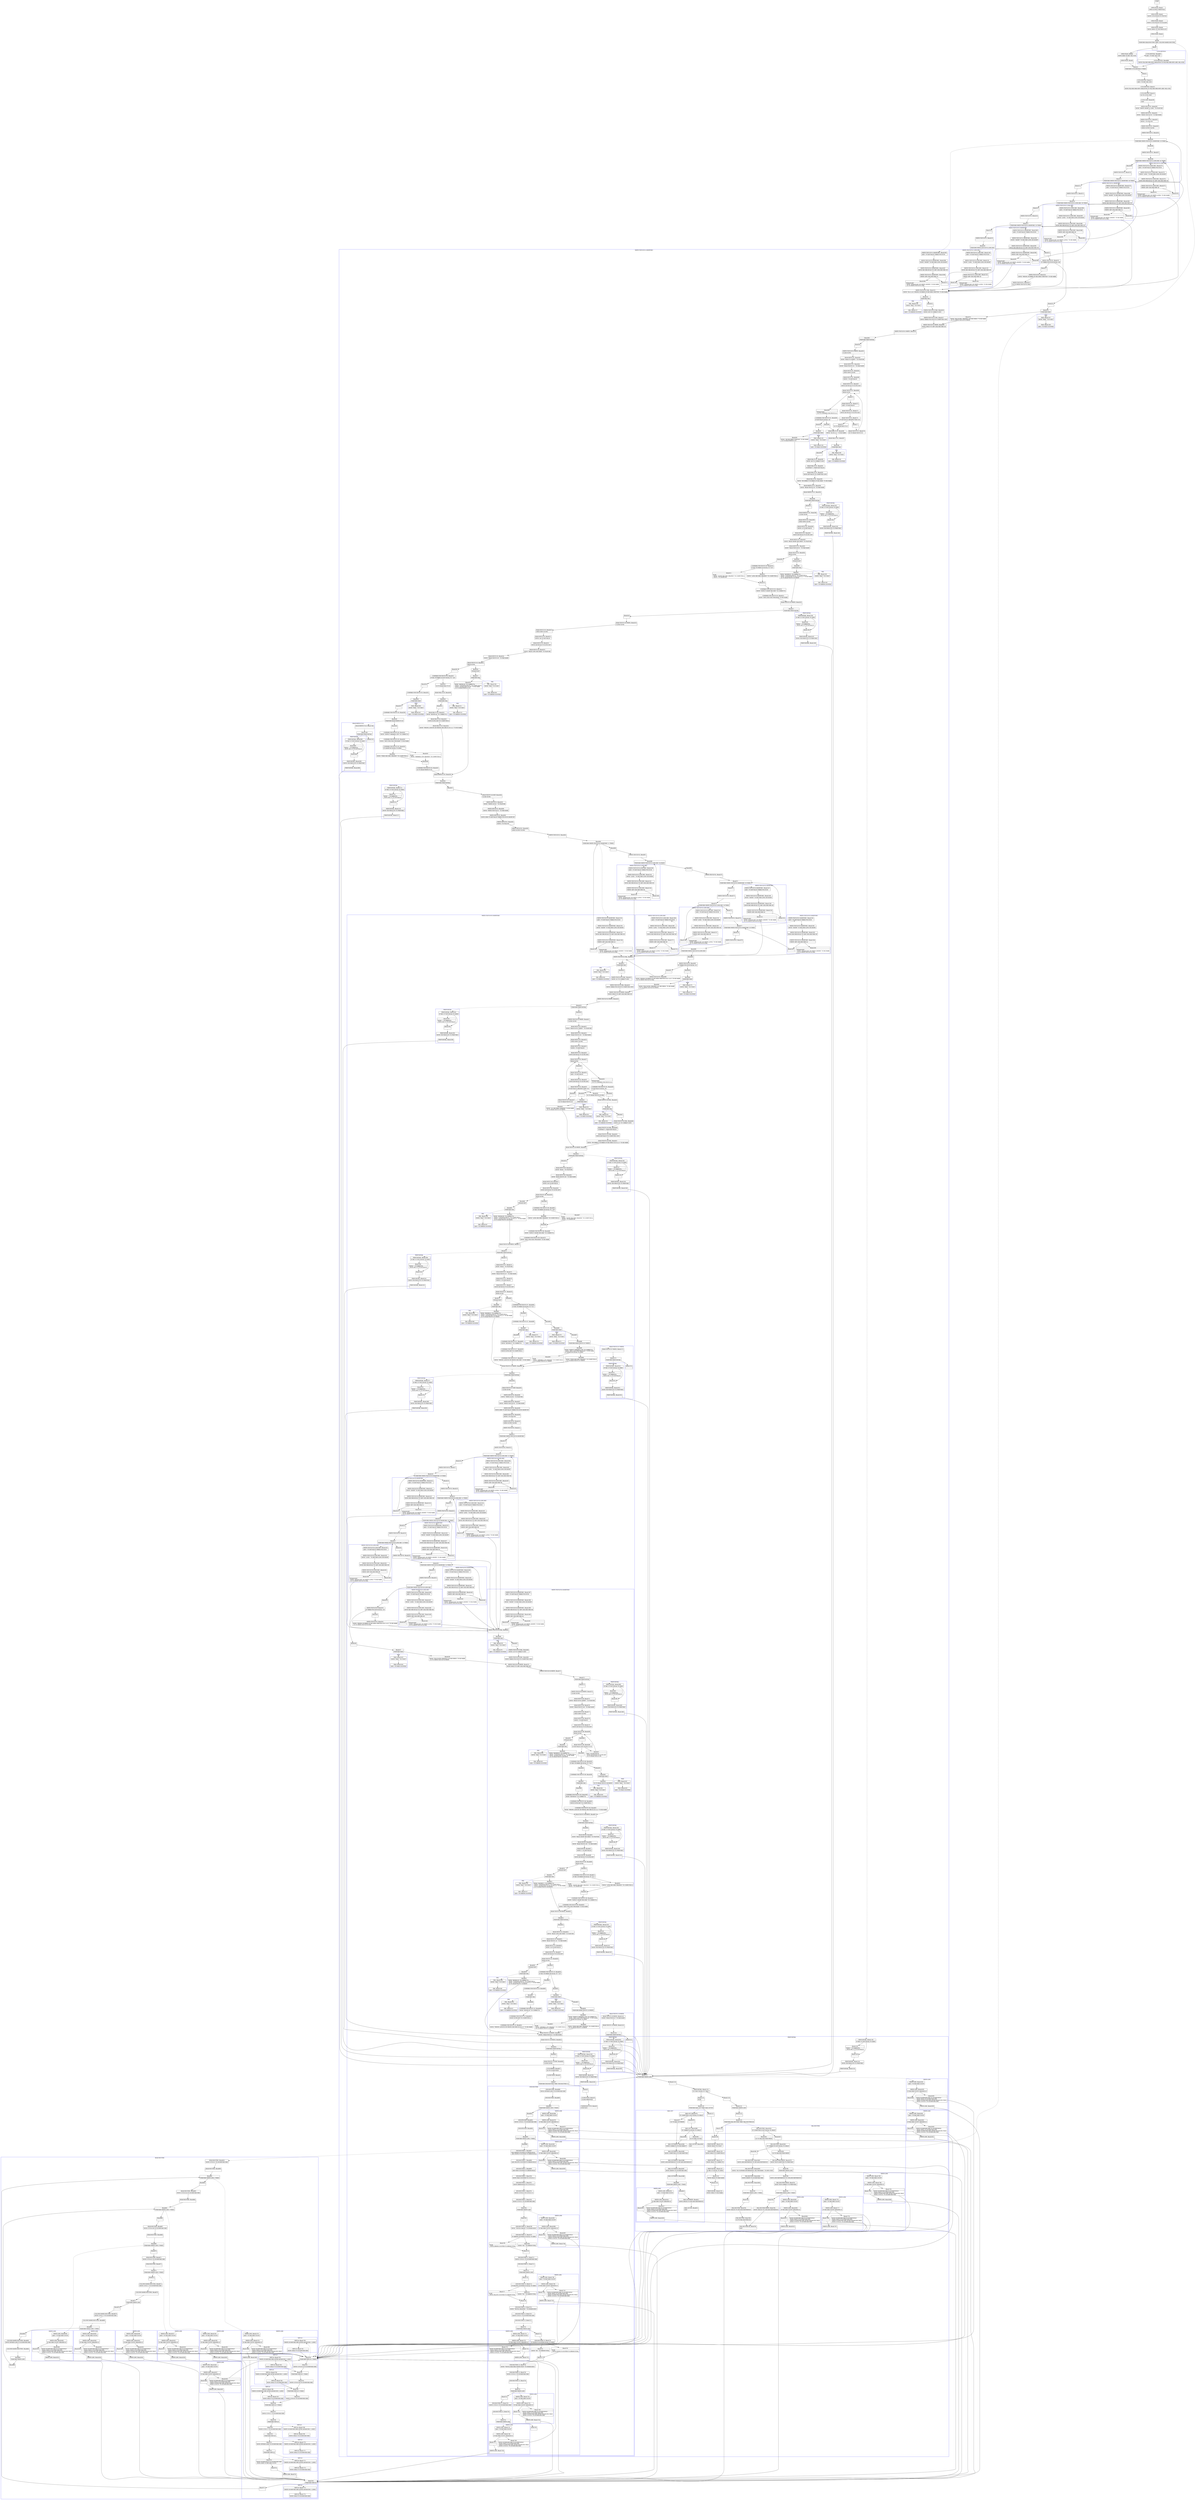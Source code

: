 digraph Cfg {
compound=true;
node [
shape = "record"
]

edge [
arrowtail = "empty"
]
Block0 [
label = "{START|}"
]
Block1 [
label = "{OPEN-FILES. Block1|    OPEN    OUTPUT PRINT-FILE\l}"
]
Block2 [
label = "{OPEN-FILES. Block2|    MOVE  CCVS-PGM-ID TO TEST-ID\l}"
]
Block3 [
label = "{OPEN-FILES. Block3|                                  MOVE CCVS-PGM-ID TO ID-AGAIN\l}"
]
Block4 [
label = "{OPEN-FILES. Block4|    MOVE    SPACE TO TEST-RESULTS\l}"
]
Block5 [
label = "{OPEN-FILES. Block5|}"
]
Block6 [
label = "{Block6|    PERFORM HEAD-ROUTINE THRU COLUMN-NAMES-ROUTINE\l}"
]
subgraph cluster_1{
color = blue;
label = "HEAD-ROUTINE";
Block659 [
label = "{HEAD-ROUTINE. Block659|    MOVE CCVS-H-1  TO DUMMY-RECORD\l}"
]
Block660 [
label = "{HEAD-ROUTINE. Block660|}"
]
Block661 [
label = "{Block661|                                    PERFORM WRITE-LINE 2 TIMES\l}"
]
subgraph cluster_8{
color = blue;
label = "WRITE-LINE";
Block1578 [
label = "{WRITE-LINE. Block1578|    ADD 1 TO RECORD-COUNT\l}"
]
Block1579 [
label = "{WRITE-LINE. Block1579|    IF RECORD-COUNT GREATER 42\l}"
]
Block1580 [
label = "{Block1580|        MOVE DUMMY-RECORD TO DUMMY-HOLD\l        MOVE SPACE TO DUMMY-RECORD\l        WRITE DUMMY-RECORD AFTER ADVANCING PAGE\l        MOVE CCVS-H-1  TO DUMMY-RECORD\l}"
]
Block740 [
label = "{Block740|                                       PERFORM WRT-LN 2 TIMES\l}"
]
subgraph cluster_22{
color = blue;
label = "WRT-LN";
Block1760 [
label = "{WRT-LN. Block1760|    WRITE    DUMMY-RECORD AFTER ADVANCING 1 LINES\l}"
]
Block1761 [
label = "{WRT-LN. Block1761|    MOVE SPACE TO DUMMY-RECORD\l}"
]

}
Block740 -> Block1760 [style=dashed]

Block741 [
label = "{Block741|        MOVE CCVS-H-2A TO DUMMY-RECORD\l}"
]
Block742 [
label = "{Block742|                                       PERFORM WRT-LN 2 TIMES\l}"
]
subgraph cluster_23{
color = blue;
label = "WRT-LN";
Block1762 [
label = "{WRT-LN. Block1762|    WRITE    DUMMY-RECORD AFTER ADVANCING 1 LINES\l}"
]
Block1763 [
label = "{WRT-LN. Block1763|    MOVE SPACE TO DUMMY-RECORD\l}"
]

}
Block742 -> Block1762 [style=dashed]

Block743 [
label = "{Block743|        MOVE CCVS-H-2B TO DUMMY-RECORD\l}"
]
Block744 [
label = "{Block744|                                       PERFORM WRT-LN 3 TIMES\l}"
]
subgraph cluster_24{
color = blue;
label = "WRT-LN";
Block1764 [
label = "{WRT-LN. Block1764|    WRITE    DUMMY-RECORD AFTER ADVANCING 1 LINES\l}"
]
Block1765 [
label = "{WRT-LN. Block1765|    MOVE SPACE TO DUMMY-RECORD\l}"
]

}
Block744 -> Block1764 [style=dashed]

Block745 [
label = "{Block745|        MOVE CCVS-H-3  TO DUMMY-RECORD\l}"
]
Block746 [
label = "{Block746|                                       PERFORM WRT-LN 3 TIMES\l}"
]
subgraph cluster_25{
color = blue;
label = "WRT-LN";
Block1766 [
label = "{WRT-LN. Block1766|    WRITE    DUMMY-RECORD AFTER ADVANCING 1 LINES\l}"
]
Block1767 [
label = "{WRT-LN. Block1767|    MOVE SPACE TO DUMMY-RECORD\l}"
]

}
Block746 -> Block1766 [style=dashed]

Block747 [
label = "{Block747|        MOVE CCVS-C-1  TO DUMMY-RECORD\l}"
]
Block748 [
label = "{Block748|                                       PERFORM WRT-LN\l}"
]
subgraph cluster_26{
color = blue;
label = "WRT-LN";
Block1768 [
label = "{WRT-LN. Block1768|    WRITE    DUMMY-RECORD AFTER ADVANCING 1 LINES\l}"
]
Block1769 [
label = "{WRT-LN. Block1769|    MOVE SPACE TO DUMMY-RECORD\l}"
]

}
Block748 -> Block1768 [style=dashed]

Block749 [
label = "{Block749|        MOVE CCVS-C-2  TO DUMMY-RECORD\l}"
]
Block750 [
label = "{Block750|                                       PERFORM WRT-LN\l}"
]
subgraph cluster_27{
color = blue;
label = "WRT-LN";
Block1770 [
label = "{WRT-LN. Block1770|    WRITE    DUMMY-RECORD AFTER ADVANCING 1 LINES\l}"
]
Block1771 [
label = "{WRT-LN. Block1771|    MOVE SPACE TO DUMMY-RECORD\l}"
]

}
Block750 -> Block1770 [style=dashed]

Block751 [
label = "{Block751|        MOVE HYPHEN-LINE TO DUMMY-RECORD\l}"
]
Block752 [
label = "{Block752|                                         PERFORM WRT-LN\l}"
]
subgraph cluster_28{
color = blue;
label = "WRT-LN";
Block1772 [
label = "{WRT-LN. Block1772|    WRITE    DUMMY-RECORD AFTER ADVANCING 1 LINES\l}"
]
Block1773 [
label = "{WRT-LN. Block1773|    MOVE SPACE TO DUMMY-RECORD\l}"
]

}
Block752 -> Block1772 [style=dashed]

Block753 [
label = "{Block753|        MOVE DUMMY-HOLD TO DUMMY-RECORD\l        MOVE ZERO TO RECORD-COUNT\l}"
]
Block754 [
label = "{Block754|}"
]
Block755 [
label = "{WRITE-LINE. Block755|}"
]
Block756 [
label = "{Block756|    PERFORM WRT-LN\l}"
]
subgraph cluster_29{
color = blue;
label = "WRT-LN";
Block1774 [
label = "{WRT-LN. Block1774|    WRITE    DUMMY-RECORD AFTER ADVANCING 1 LINES\l}"
]
Block1775 [
label = "{WRT-LN. Block1775|    MOVE SPACE TO DUMMY-RECORD\l}"
]

}
Block756 -> Block1774 [style=dashed]

Block757 [
label = "{Block757|}"
]
Block1588 [
label = "{Block1588|}"
]
Block1589 [
label = "{WRITE-LINE. Block1589|}"
]

}
Block661 -> Block1578 [style=dashed]

Block662 [
label = "{Block662|}"
]
Block663 [
label = "{HEAD-ROUTINE. Block663|    MOVE CCVS-H-2A TO DUMMY-RECORD\l}"
]
Block664 [
label = "{HEAD-ROUTINE. Block664|}"
]
Block665 [
label = "{Block665|                                    PERFORM WRITE-LINE 2 TIMES\l}"
]
subgraph cluster_9{
color = blue;
label = "WRITE-LINE";
Block1591 [
label = "{WRITE-LINE. Block1591|    ADD 1 TO RECORD-COUNT\l}"
]
Block1592 [
label = "{WRITE-LINE. Block1592|    IF RECORD-COUNT GREATER 42\l}"
]
Block1593 [
label = "{Block1593|        MOVE DUMMY-RECORD TO DUMMY-HOLD\l        MOVE SPACE TO DUMMY-RECORD\l        WRITE DUMMY-RECORD AFTER ADVANCING PAGE\l        MOVE CCVS-H-1  TO DUMMY-RECORD\l}"
]
Block1601 [
label = "{Block1601|}"
]
Block1602 [
label = "{WRITE-LINE. Block1602|}"
]

}
Block665 -> Block1591 [style=dashed]

Block666 [
label = "{Block666|}"
]
Block667 [
label = "{HEAD-ROUTINE. Block667|    MOVE CCVS-H-2B TO DUMMY-RECORD\l}"
]
Block668 [
label = "{HEAD-ROUTINE. Block668|}"
]
Block669 [
label = "{Block669|                                    PERFORM WRITE-LINE 3 TIMES\l}"
]
subgraph cluster_10{
color = blue;
label = "WRITE-LINE";
Block1604 [
label = "{WRITE-LINE. Block1604|    ADD 1 TO RECORD-COUNT\l}"
]
Block1605 [
label = "{WRITE-LINE. Block1605|    IF RECORD-COUNT GREATER 42\l}"
]
Block1606 [
label = "{Block1606|        MOVE DUMMY-RECORD TO DUMMY-HOLD\l        MOVE SPACE TO DUMMY-RECORD\l        WRITE DUMMY-RECORD AFTER ADVANCING PAGE\l        MOVE CCVS-H-1  TO DUMMY-RECORD\l}"
]
Block1614 [
label = "{Block1614|}"
]
Block1615 [
label = "{WRITE-LINE. Block1615|}"
]

}
Block669 -> Block1604 [style=dashed]

Block670 [
label = "{Block670|}"
]
Block671 [
label = "{HEAD-ROUTINE. Block671|    MOVE CCVS-H-3  TO DUMMY-RECORD\l}"
]
Block672 [
label = "{HEAD-ROUTINE. Block672|}"
]
Block673 [
label = "{Block673|                                    PERFORM WRITE-LINE 3 TIMES\l}"
]
subgraph cluster_11{
color = blue;
label = "WRITE-LINE";
Block1617 [
label = "{WRITE-LINE. Block1617|    ADD 1 TO RECORD-COUNT\l}"
]
Block1618 [
label = "{WRITE-LINE. Block1618|    IF RECORD-COUNT GREATER 42\l}"
]
Block1619 [
label = "{Block1619|        MOVE DUMMY-RECORD TO DUMMY-HOLD\l        MOVE SPACE TO DUMMY-RECORD\l        WRITE DUMMY-RECORD AFTER ADVANCING PAGE\l        MOVE CCVS-H-1  TO DUMMY-RECORD\l}"
]
Block1627 [
label = "{Block1627|}"
]
Block1628 [
label = "{WRITE-LINE. Block1628|}"
]

}
Block673 -> Block1617 [style=dashed]

Block674 [
label = "{Block674|}"
]
Block675 [
label = "{COLUMN-NAMES-ROUTINE. Block675|    MOVE CCVS-C-1 TO DUMMY-RECORD\l}"
]
Block676 [
label = "{COLUMN-NAMES-ROUTINE. Block676|}"
]
Block677 [
label = "{Block677|                                   PERFORM WRITE-LINE\l}"
]
subgraph cluster_12{
color = blue;
label = "WRITE-LINE";
Block1630 [
label = "{WRITE-LINE. Block1630|    ADD 1 TO RECORD-COUNT\l}"
]
Block1631 [
label = "{WRITE-LINE. Block1631|    IF RECORD-COUNT GREATER 42\l}"
]
Block1632 [
label = "{Block1632|        MOVE DUMMY-RECORD TO DUMMY-HOLD\l        MOVE SPACE TO DUMMY-RECORD\l        WRITE DUMMY-RECORD AFTER ADVANCING PAGE\l        MOVE CCVS-H-1  TO DUMMY-RECORD\l}"
]
Block1640 [
label = "{Block1640|}"
]
Block1641 [
label = "{WRITE-LINE. Block1641|}"
]

}
Block677 -> Block1630 [style=dashed]

Block678 [
label = "{Block678|}"
]
Block679 [
label = "{COLUMN-NAMES-ROUTINE. Block679|    MOVE CCVS-C-2 TO DUMMY-RECORD\l}"
]
Block680 [
label = "{COLUMN-NAMES-ROUTINE. Block680|}"
]
Block681 [
label = "{Block681|                                   PERFORM WRITE-LINE 2 TIMES\l}"
]
subgraph cluster_13{
color = blue;
label = "WRITE-LINE";
Block1643 [
label = "{WRITE-LINE. Block1643|    ADD 1 TO RECORD-COUNT\l}"
]
Block1644 [
label = "{WRITE-LINE. Block1644|    IF RECORD-COUNT GREATER 42\l}"
]
Block1645 [
label = "{Block1645|        MOVE DUMMY-RECORD TO DUMMY-HOLD\l        MOVE SPACE TO DUMMY-RECORD\l        WRITE DUMMY-RECORD AFTER ADVANCING PAGE\l        MOVE CCVS-H-1  TO DUMMY-RECORD\l}"
]
Block1653 [
label = "{Block1653|}"
]
Block1654 [
label = "{WRITE-LINE. Block1654|}"
]

}
Block681 -> Block1643 [style=dashed]

Block682 [
label = "{Block682|}"
]
Block683 [
label = "{COLUMN-NAMES-ROUTINE. Block683|    MOVE HYPHEN-LINE TO DUMMY-RECORD\l}"
]
Block684 [
label = "{COLUMN-NAMES-ROUTINE. Block684|}"
]
Block685 [
label = "{Block685|                                      PERFORM WRITE-LINE\l}"
]
subgraph cluster_14{
color = blue;
label = "WRITE-LINE";
Block1656 [
label = "{WRITE-LINE. Block1656|    ADD 1 TO RECORD-COUNT\l}"
]
Block1657 [
label = "{WRITE-LINE. Block1657|    IF RECORD-COUNT GREATER 42\l}"
]
Block1658 [
label = "{Block1658|        MOVE DUMMY-RECORD TO DUMMY-HOLD\l        MOVE SPACE TO DUMMY-RECORD\l        WRITE DUMMY-RECORD AFTER ADVANCING PAGE\l        MOVE CCVS-H-1  TO DUMMY-RECORD\l}"
]
Block1666 [
label = "{Block1666|}"
]
Block1667 [
label = "{WRITE-LINE. Block1667|}"
]

}
Block685 -> Block1656 [style=dashed]

Block686 [
label = "{Block686|}"
]

}
Block6 -> Block659 [style=dashed]

Block7 [
label = "{Block7|}"
]
Block8 [
label = "{OPEN-FILES. Block8|    MOVE    ZERO TO REC-SKL-SUB\l}"
]
Block9 [
label = "{OPEN-FILES. Block9|}"
]
Block10 [
label = "{Block10|    PERFORM CCVS-INIT-FILE 9 TIMES\l}"
]
subgraph cluster_2{
color = blue;
label = "CCVS-INIT-FILE";
Block687 [
label = "{CCVS-INIT-FILE. Block687|    ADD     1 TO REC-SKL-SUB\l}"
]
Block688 [
label = "{CCVS-INIT-FILE. Block688|    MOVE    FILE-RECORD-INFO-SKELETON           TO FILE-RECORD-INFO (REC-SKL-SUB)\l}"
]

}
Block10 -> Block687 [style=dashed]

Block11 [
label = "{Block11|}"
]
Block12 [
label = "{CCVS-INIT-FILE. Block12|    ADD     1 TO REC-SKL-SUB\l}"
]
Block13 [
label = "{CCVS-INIT-FILE. Block13|    MOVE    FILE-RECORD-INFO-SKELETON           TO FILE-RECORD-INFO (REC-SKL-SUB)\l}"
]
Block14 [
label = "{CCVS-INIT-EXIT. Block14|    GO TO CCVS1-EXIT\l}"
]
Block199 [
label = "{CCVS1-EXIT. Block199|    EXIT\l}"
]
Block200 [
label = "{WRITE-INIT-GF-01. Block200|    MOVE \"WRITE SHORT & LONG \" TO FEATURE\l}"
]
Block201 [
label = "{WRITE-INIT-GF-01. Block201|    MOVE \"WRITE-TEST-GF-01\" TO PAR-NAME\l}"
]
Block202 [
label = "{WRITE-TEST-GF-01. Block202|    MOVE 1 TO FILE-NO\l}"
]
Block203 [
label = "{WRITE-TEST-GF-01. Block203|    OPEN OUTPUT IX-FR1\l}"
]
Block204 [
label = "{WRITE-TEST-GF-01. Block204|}"
]
Block205 [
label = "{Block205|    PERFORM WRITE-TEST-GF-01-SHORT-REC 20 TIMES\l}"
]
subgraph cluster_35{
color = blue;
label = "WRITE-TEST-GF-01-SHORT-REC";
Block1065 [
label = "{WRITE-TEST-GF-01-SHORT-REC. Block1065|    ADD 1 TO KEY-VALUE  THREE-POS-NUM\l}"
]
Block1066 [
label = "{WRITE-TEST-GF-01-SHORT-REC. Block1066|    MOVE \"SHORT\" TO RECORD-LONG-OR-SHORT\l}"
]
Block1067 [
label = "{WRITE-TEST-GF-01-SHORT-REC. Block1067|    MOVE RECORD-BUILD TO GRP-1SEQ-RECORD-1B\l}"
]
Block1068 [
label = "{WRITE-TEST-GF-01-SHORT-REC. Block1068|    WRITE GRP-1SEQ-RECORD-1A\l}"
]
Block1069 [
label = "{Block1069|                             INVALID KEY\l       MOVE \"INVALID KEY ON WRITE (SHORT)\" TO RE-MARK\l       GO TO WRITE-TEST-GF-01-FAIL\l}"
]
Block253 [
label = "{WRITE-TEST-GF-01-FAIL. Block253|    MOVE \"IX-41 4.9.2 WRONG NUMBER OF RECORDS WRITTEN\" TO RE-MARK\l}"
]
Block254 [
label = "{Block254|    PERFORM FAIL\l}"
]
subgraph cluster_44{
color = blue;
label = "FAIL";
Block1136 [
label = "{FAIL. Block1136|       MOVE \"FAIL*\" TO P-OR-F\l}"
]
Block1137 [
label = "{FAIL. Block1137|                                ADD 1 TO ERROR-COUNTER\l}"
]

}
Block254 -> Block1136 [style=dashed]

Block255 [
label = "{Block255|}"
]
Block256 [
label = "{WRITE-TEST-GF-01-FAIL. Block256|    MOVE 180 TO CORRECT-18V0\l}"
]
Block257 [
label = "{WRITE-TEST-GF-01-FAIL. Block257|    MOVE THREE-POS-NUM TO COMPUTED-18V0\l}"
]
Block258 [
label = "{WRITE-TEST-GF-01-WRITE. Block258|    MOVE SPACE TO GRP-1SEQ-RECORD-1B\l}"
]
Block259 [
label = "{WRITE-TEST-GF-01-WRITE. Block259|}"
]
Block260 [
label = "{Block260|    PERFORM PRINT-DETAIL\l}"
]
subgraph cluster_45{
color = blue;
label = "PRINT-DETAIL";
Block1138 [
label = "{PRINT-DETAIL. Block1138|    IF REC-CT NOT EQUAL TO ZERO\l}"
]
Block1139 [
label = "{Block1139|            MOVE \".\" TO PARDOT-X\l            MOVE REC-CT TO DOTVALUE\l}"
]
Block1140 [
label = "{Block1140|}"
]
Block1141 [
label = "{PRINT-DETAIL. Block1141|    MOVE     TEST-RESULTS TO PRINT-REC\l}"
]
Block1142 [
label = "{PRINT-DETAIL. Block1142|}"
]
Block1117 [
label = "{Block1117|                                        PERFORM WRITE-LINE\l}"
]
subgraph cluster_4{
color = blue;
label = "WRITE-LINE";
Block1828 [
label = "{WRITE-LINE. Block1828|    ADD 1 TO RECORD-COUNT\l}"
]
Block1829 [
label = "{WRITE-LINE. Block1829|    IF RECORD-COUNT GREATER 42\l}"
]
Block1830 [
label = "{Block1830|        MOVE DUMMY-RECORD TO DUMMY-HOLD\l        MOVE SPACE TO DUMMY-RECORD\l        WRITE DUMMY-RECORD AFTER ADVANCING PAGE\l        MOVE CCVS-H-1  TO DUMMY-RECORD\l}"
]
Block1838 [
label = "{Block1838|}"
]
Block1839 [
label = "{WRITE-LINE. Block1839|}"
]

}
Block1117 -> Block1828 [style=dashed]

Block1118 [
label = "{Block1118|}"
]
Block1119 [
label = "{PRINT-DETAIL. Block1119|    IF P-OR-F EQUAL TO \"FAIL*\"\l}"
]
Block1120 [
label = "{Block1120|}"
]
Block1121 [
label = "{Block1121|                                PERFORM WRITE-LINE\l}"
]
subgraph cluster_5{
color = blue;
label = "WRITE-LINE";
Block1841 [
label = "{WRITE-LINE. Block1841|    ADD 1 TO RECORD-COUNT\l}"
]
Block1842 [
label = "{WRITE-LINE. Block1842|    IF RECORD-COUNT GREATER 42\l}"
]
Block1843 [
label = "{Block1843|        MOVE DUMMY-RECORD TO DUMMY-HOLD\l        MOVE SPACE TO DUMMY-RECORD\l        WRITE DUMMY-RECORD AFTER ADVANCING PAGE\l        MOVE CCVS-H-1  TO DUMMY-RECORD\l}"
]
Block1851 [
label = "{Block1851|}"
]
Block1852 [
label = "{WRITE-LINE. Block1852|}"
]

}
Block1121 -> Block1841 [style=dashed]

Block1122 [
label = "{Block1122|}"
]
Block1123 [
label = "{Block1123|       PERFORM FAIL-ROUTINE THRU FAIL-ROUTINE-EX\l}"
]
subgraph cluster_6{
color = blue;
label = "FAIL-ROUTINE";
Block1854 [
label = "{FAIL-ROUTINE. Block1854|    IF     COMPUTED-X NOT EQUAL TO SPACE\l}"
]
Block1855 [
label = "{Block1855|           GO TO   FAIL-ROUTINE-WRITE\l}"
]
Block1870 [
label = "{FAIL-ROUTINE-WRITE. Block1870|    MOVE   TEST-COMPUTED TO PRINT-REC\l}"
]
Block789 [
label = "{Block789|                                      PERFORM WRITE-LINE\l}"
]
subgraph cluster_32{
color = blue;
label = "WRITE-LINE";
Block1789 [
label = "{WRITE-LINE. Block1789|    ADD 1 TO RECORD-COUNT\l}"
]
Block1790 [
label = "{WRITE-LINE. Block1790|    IF RECORD-COUNT GREATER 42\l}"
]
Block1791 [
label = "{Block1791|        MOVE DUMMY-RECORD TO DUMMY-HOLD\l        MOVE SPACE TO DUMMY-RECORD\l        WRITE DUMMY-RECORD AFTER ADVANCING PAGE\l        MOVE CCVS-H-1  TO DUMMY-RECORD\l}"
]
Block1799 [
label = "{Block1799|}"
]
Block1800 [
label = "{WRITE-LINE. Block1800|}"
]

}
Block789 -> Block1789 [style=dashed]

Block790 [
label = "{Block790|    MOVE   ANSI-REFERENCE TO COR-ANSI-REFERENCE\l}"
]
Block791 [
label = "{FAIL-ROUTINE-WRITE. Block791|    MOVE   TEST-CORRECT TO PRINT-REC\l}"
]
Block792 [
label = "{Block792|                                     PERFORM WRITE-LINE 2 TIMES\l}"
]
subgraph cluster_33{
color = blue;
label = "WRITE-LINE";
Block1802 [
label = "{WRITE-LINE. Block1802|    ADD 1 TO RECORD-COUNT\l}"
]
Block1803 [
label = "{WRITE-LINE. Block1803|    IF RECORD-COUNT GREATER 42\l}"
]
Block1804 [
label = "{Block1804|        MOVE DUMMY-RECORD TO DUMMY-HOLD\l        MOVE SPACE TO DUMMY-RECORD\l        WRITE DUMMY-RECORD AFTER ADVANCING PAGE\l        MOVE CCVS-H-1  TO DUMMY-RECORD\l}"
]
Block1812 [
label = "{Block1812|}"
]
Block1813 [
label = "{WRITE-LINE. Block1813|}"
]

}
Block792 -> Block1802 [style=dashed]

Block793 [
label = "{Block793|}"
]
Block794 [
label = "{FAIL-ROUTINE-WRITE. Block794|    MOVE   SPACES TO COR-ANSI-REFERENCE\l}"
]
Block795 [
label = "{FAIL-ROUTINE-EX. Block795|                 EXIT\l}"
]
Block1857 [
label = "{Block1857|}"
]
Block1858 [
label = "{FAIL-ROUTINE. Block1858|    IF     CORRECT-X NOT EQUAL TO SPACE\l}"
]
Block1859 [
label = "{Block1859|                                        GO TO FAIL-ROUTINE-WRITE\l}"
]
Block1861 [
label = "{Block1861|}"
]
Block1862 [
label = "{FAIL-ROUTINE. Block1862|    MOVE   ANSI-REFERENCE TO INF-ANSI-REFERENCE\l}"
]
Block1863 [
label = "{FAIL-ROUTINE. Block1863|    MOVE  \"NO FURTHER INFORMATION, SEE PROGRAM.\" TO INFO-TEXT\l}"
]
Block1864 [
label = "{FAIL-ROUTINE. Block1864|    MOVE   XXINFO TO DUMMY-RECORD\l}"
]
Block1865 [
label = "{FAIL-ROUTINE. Block1865|}"
]
Block783 [
label = "{Block783|                                   PERFORM WRITE-LINE 2 TIMES\l}"
]
subgraph cluster_31{
color = blue;
label = "WRITE-LINE";
Block1776 [
label = "{WRITE-LINE. Block1776|    ADD 1 TO RECORD-COUNT\l}"
]
Block1777 [
label = "{WRITE-LINE. Block1777|    IF RECORD-COUNT GREATER 42\l}"
]
Block1778 [
label = "{Block1778|        MOVE DUMMY-RECORD TO DUMMY-HOLD\l        MOVE SPACE TO DUMMY-RECORD\l        WRITE DUMMY-RECORD AFTER ADVANCING PAGE\l        MOVE CCVS-H-1  TO DUMMY-RECORD\l}"
]
Block1786 [
label = "{Block1786|}"
]
Block1787 [
label = "{WRITE-LINE. Block1787|}"
]

}
Block783 -> Block1776 [style=dashed]

Block784 [
label = "{Block784|}"
]
Block785 [
label = "{FAIL-ROUTINE. Block785|    MOVE   SPACES TO INF-ANSI-REFERENCE\l}"
]
Block786 [
label = "{FAIL-ROUTINE. Block786|    GO TO  FAIL-ROUTINE-EX\l}"
]

}
Block1123 -> Block1854 [style=dashed]

Block1124 [
label = "{Block1124|}"
]
Block1128 [
label = "{Block1128|}"
]
Block1129 [
label = "{PRINT-DETAIL. Block1129|    MOVE SPACE TO P-OR-F\l}"
]
Block1130 [
label = "{PRINT-DETAIL. Block1130|                          MOVE SPACE TO COMPUTED-X\l}"
]
Block1131 [
label = "{PRINT-DETAIL. Block1131|    MOVE SPACE TO CORRECT-X\l}"
]
Block1132 [
label = "{PRINT-DETAIL. Block1132|    IF     REC-CT EQUAL TO ZERO\l}"
]
Block1133 [
label = "{Block1133|                                 MOVE SPACE TO PAR-NAME\l}"
]
Block1134 [
label = "{Block1134|}"
]
Block1135 [
label = "{PRINT-DETAIL. Block1135|    MOVE     SPACE TO RE-MARK\l}"
]
Block1125 [
label = "{Block1125|         ELSE\l}"
]
Block1126 [
label = "{Block1126|              PERFORM BAIL-OUT THRU BAIL-OUT-EX\l}"
]
subgraph cluster_7{
color = blue;
label = "BAIL-OUT";
Block1876 [
label = "{BAIL-OUT. Block1876|    IF     COMPUTED-A NOT EQUAL TO SPACE\l}"
]
Block1877 [
label = "{Block1877|                                         GO TO BAIL-OUT-WRITE\l}"
]
Block1884 [
label = "{BAIL-OUT-WRITE. Block1884|    MOVE CORRECT-A TO XXCORRECT\l}"
]
Block1885 [
label = "{BAIL-OUT-WRITE. Block1885|                                 MOVE COMPUTED-A TO XXCOMPUTED\l}"
]
Block1886 [
label = "{BAIL-OUT-WRITE. Block1886|    MOVE   ANSI-REFERENCE TO INF-ANSI-REFERENCE\l}"
]
Block1887 [
label = "{BAIL-OUT-WRITE. Block1887|    MOVE   XXINFO TO DUMMY-RECORD\l}"
]
Block1888 [
label = "{BAIL-OUT-WRITE. Block1888|}"
]
Block809 [
label = "{Block809|                                   PERFORM WRITE-LINE 2 TIMES\l}"
]
subgraph cluster_34{
color = blue;
label = "WRITE-LINE";
Block1815 [
label = "{WRITE-LINE. Block1815|    ADD 1 TO RECORD-COUNT\l}"
]
Block1816 [
label = "{WRITE-LINE. Block1816|    IF RECORD-COUNT GREATER 42\l}"
]
Block1817 [
label = "{Block1817|        MOVE DUMMY-RECORD TO DUMMY-HOLD\l        MOVE SPACE TO DUMMY-RECORD\l        WRITE DUMMY-RECORD AFTER ADVANCING PAGE\l        MOVE CCVS-H-1  TO DUMMY-RECORD\l}"
]
Block1825 [
label = "{Block1825|}"
]
Block1826 [
label = "{WRITE-LINE. Block1826|}"
]

}
Block809 -> Block1815 [style=dashed]

Block810 [
label = "{Block810|}"
]
Block811 [
label = "{BAIL-OUT-WRITE. Block811|    MOVE   SPACES TO INF-ANSI-REFERENCE\l}"
]
Block812 [
label = "{BAIL-OUT-EX. Block812|             EXIT\l}"
]
Block1879 [
label = "{Block1879|}"
]
Block1880 [
label = "{BAIL-OUT. Block1880|    IF     CORRECT-A EQUAL TO SPACE\l}"
]
Block1881 [
label = "{Block1881|                                    GO TO BAIL-OUT-EX\l}"
]
Block1891 [
label = "{BAIL-OUT-EX. Block1891|             EXIT\l}"
]
Block1883 [
label = "{Block1883|}"
]

}
Block1126 -> Block1876 [style=dashed]

Block1127 [
label = "{Block1127|}"
]

}
Block260 -> Block1138 [style=dashed]

Block261 [
label = "{Block261|}"
]
Block262 [
label = "{WRITE-TEST-GF-01-WRITE. Block262|    CLOSE IX-FR1\l}"
]
Block263 [
label = "{READ-INIT-F2-01. Block263|    MOVE \"READ TO VERIFY     \" TO FEATURE\l}"
]
Block264 [
label = "{READ-INIT-F2-01. Block264|    MOVE \"READ-TEST-F2-01    \" TO PAR-NAME\l}"
]
Block265 [
label = "{READ-INIT-F2-01. Block265|    OPEN INPUT IX-FR1\l}"
]
Block266 [
label = "{READ-INIT-F2-01. Block266|    MOVE 1 TO KEY-VALUE\l}"
]
Block267 [
label = "{READ-INIT-F2-01. Block267|    MOVE KEY-BUILD TO IX-FR1-KEY\l}"
]
Block268 [
label = "{READ-TEST-F2-01. Block268|    READ IX-FR1\l}"
]
Block269 [
label = "{Block269|                INVALID KEY\l       GO TO COMPARE-FOR-TEST-F2-01\l}"
]
Block280 [
label = "{COMPARE-FOR-TEST-F2-01. Block280|    IF KEY-VALUE EQUAL 181\l}"
]
Block281 [
label = "{Block281|}"
]
Block282 [
label = "{Block282|        PERFORM PASS\l}"
]
subgraph cluster_46{
color = blue;
label = "PASS";
Block1158 [
label = "{PASS. Block1158|       MOVE \"PASS \" TO P-OR-F\l}"
]
Block1159 [
label = "{PASS. Block1159|                                ADD 1 TO PASS-COUNTER\l}"
]

}
Block282 -> Block1158 [style=dashed]

Block283 [
label = "{Block283|        MOVE \"180 RECORDS VERIFIED\" TO RE-MARK\l        GO TO READ-WRITE-F2-01\l}"
]
Block294 [
label = "{READ-WRITE-F2-01. Block294|    MOVE \"READ-TEST-F2-01\" TO PAR-NAME\l}"
]
Block295 [
label = "{READ-WRITE-F2-01. Block295|}"
]
Block296 [
label = "{Block296|    PERFORM PRINT-DETAIL\l}"
]
subgraph cluster_48{
color = blue;
label = "PRINT-DETAIL";
Block1162 [
label = "{PRINT-DETAIL. Block1162|    IF REC-CT NOT EQUAL TO ZERO\l}"
]
Block1163 [
label = "{Block1163|            MOVE \".\" TO PARDOT-X\l            MOVE REC-CT TO DOTVALUE\l}"
]
Block1164 [
label = "{Block1164|}"
]
Block1165 [
label = "{PRINT-DETAIL. Block1165|    MOVE     TEST-RESULTS TO PRINT-REC\l}"
]
Block1166 [
label = "{PRINT-DETAIL. Block1166|}"
]

}
Block296 -> Block1162 [style=dashed]

Block297 [
label = "{Block297|}"
]
Block298 [
label = "{READ-WRITE-F2-01. Block298|    CLOSE IX-FR1\l}"
]
Block299 [
label = "{READ-INIT-F2-02. Block299|    OPEN INPUT IX-FR1\l}"
]
Block300 [
label = "{READ-INIT-F2-02. Block300|    MOVE 10 TO KEY-VALUE\l}"
]
Block301 [
label = "{READ-INIT-F2-02. Block301|    MOVE KEY-BUILD TO IX-FR1-KEY\l}"
]
Block302 [
label = "{READ-INIT-F2-02. Block302|    MOVE \"READ  SHORT RECORDS\" TO FEATURE\l}"
]
Block303 [
label = "{READ-INIT-F2-02. Block303|    MOVE \"READ-TEST-GF-02    \" TO PAR-NAME\l}"
]
Block304 [
label = "{READ-TEST-F2-02. Block304|    READ IX-FR1\l}"
]
Block305 [
label = "{Block305|                INVALID KEY\l}"
]
Block306 [
label = "{Block306|        PERFORM FAIL\l}"
]
subgraph cluster_49{
color = blue;
label = "FAIL";
Block1182 [
label = "{FAIL. Block1182|       MOVE \"FAIL*\" TO P-OR-F\l}"
]
Block1183 [
label = "{FAIL. Block1183|                                ADD 1 TO ERROR-COUNTER\l}"
]

}
Block306 -> Block1182 [style=dashed]

Block307 [
label = "{Block307|        MOVE \"KEY00010\" TO CORRECT-A\l        MOVE \"***INVALID KEY***\" TO COMPUTED-A\l        MOVE \"INVALID KEY IX-FR1 IX-28 4.5.2\" TO RE-MARK\l        GO TO READ-TEST-F2-02-WRITE\l}"
]
Block316 [
label = "{READ-TEST-F2-02-WRITE. Block316|}"
]
Block317 [
label = "{Block317|    PERFORM PRINT-DETAIL\l}"
]
subgraph cluster_50{
color = blue;
label = "PRINT-DETAIL";
Block1184 [
label = "{PRINT-DETAIL. Block1184|    IF REC-CT NOT EQUAL TO ZERO\l}"
]
Block1185 [
label = "{Block1185|            MOVE \".\" TO PARDOT-X\l            MOVE REC-CT TO DOTVALUE\l}"
]
Block1186 [
label = "{Block1186|}"
]
Block1187 [
label = "{PRINT-DETAIL. Block1187|    MOVE     TEST-RESULTS TO PRINT-REC\l}"
]
Block1188 [
label = "{PRINT-DETAIL. Block1188|}"
]

}
Block317 -> Block1184 [style=dashed]

Block318 [
label = "{Block318|}"
]
Block319 [
label = "{READ-TEST-F2-02-WRITE. Block319|    CLOSE IX-FR1\l}"
]
Block320 [
label = "{READ-INIT-F2-03. Block320|    OPEN INPUT IX-FR1\l}"
]
Block321 [
label = "{READ-INIT-F2-03. Block321|    MOVE 144 TO KEY-VALUE\l}"
]
Block322 [
label = "{READ-INIT-F2-03. Block322|    MOVE KEY-BUILD TO IX-FR1-KEY\l}"
]
Block323 [
label = "{READ-INIT-F2-03. Block323|    MOVE \"READ LONG   RECORDS\" TO FEATURE\l}"
]
Block324 [
label = "{READ-INIT-F2-03. Block324|    MOVE \"READ-TEST-F2-03    \" TO PAR-NAME\l}"
]
Block325 [
label = "{READ-TEST-F2-03. Block325|    READ IX-FR1\l}"
]
Block326 [
label = "{Block326|                INVALID KEY\l}"
]
Block327 [
label = "{Block327|        PERFORM FAIL\l}"
]
subgraph cluster_51{
color = blue;
label = "FAIL";
Block1204 [
label = "{FAIL. Block1204|       MOVE \"FAIL*\" TO P-OR-F\l}"
]
Block1205 [
label = "{FAIL. Block1205|                                ADD 1 TO ERROR-COUNTER\l}"
]

}
Block327 -> Block1204 [style=dashed]

Block328 [
label = "{Block328|        MOVE \"KEY00144\" TO CORRECT-A\l        MOVE \"***INVALID KEY***\" TO COMPUTED-A\l        MOVE \"INVAILD KEY IX-FR1\" TO RE-MARK\l        GO TO READ-WRITE-F2-03\l}"
]
Block355 [
label = "{READ-WRITE-F2-03. Block355|}"
]
Block356 [
label = "{Block356|    PERFORM PRINT-DETAIL\l}"
]
subgraph cluster_55{
color = blue;
label = "PRINT-DETAIL";
Block1213 [
label = "{PRINT-DETAIL. Block1213|    IF REC-CT NOT EQUAL TO ZERO\l}"
]
Block1214 [
label = "{Block1214|            MOVE \".\" TO PARDOT-X\l            MOVE REC-CT TO DOTVALUE\l}"
]
Block1215 [
label = "{Block1215|}"
]
Block1216 [
label = "{PRINT-DETAIL. Block1216|    MOVE     TEST-RESULTS TO PRINT-REC\l}"
]
Block1217 [
label = "{PRINT-DETAIL. Block1217|}"
]

}
Block356 -> Block1213 [style=dashed]

Block357 [
label = "{Block357|}"
]
Block358 [
label = "{READ-TEST-F2-03-EXIT. Block358|    CLOSE  IX-FR1\l}"
]
Block359 [
label = "{WRITE-INIT-GF-02. Block359|    MOVE \"WRITE IX-FS2       \" TO FEATURE\l}"
]
Block360 [
label = "{WRITE-INIT-GF-02. Block360|    MOVE \"WRITE-TEST-GF-02    \" TO PAR-NAME\l}"
]
Block361 [
label = "{WRITE-INIT-GF-02. Block361|    MOVE ZERO TO KEY-VALUE  THREE-POS-NUM  SHORT-SW\l}"
]
Block362 [
label = "{WRITE-INIT-GF-02. Block362|    MOVE 2 TO FILE-NO\l}"
]
Block363 [
label = "{WRITE-INIT-GF-02. Block363|    OPEN OUTPUT IX-FR2\l}"
]
Block364 [
label = "{WRITE-TEST-GF-02. Block364|}"
]
Block365 [
label = "{Block365|    PERFORM WRITE-TEST-GF-02-SHORT-REC 11 TIMES\l}"
]
subgraph cluster_56{
color = blue;
label = "WRITE-TEST-GF-02-SHORT-REC";
Block1233 [
label = "{WRITE-TEST-GF-02-SHORT-REC. Block1233|    ADD 1 TO KEY-VALUE  THREE-POS-NUM\l}"
]
Block1234 [
label = "{WRITE-TEST-GF-02-SHORT-REC. Block1234|    MOVE \"SHORT\" TO RECORD-LONG-OR-SHORT\l}"
]
Block1235 [
label = "{WRITE-TEST-GF-02-SHORT-REC. Block1235|    MOVE RECORD-BUILD TO GRP-1SEQ-RECORD-2B\l}"
]
Block1236 [
label = "{WRITE-TEST-GF-02-SHORT-REC. Block1236|    WRITE GRP-1SEQ-RECORD-2A\l}"
]
Block1237 [
label = "{Block1237|                             INVALID KEY\l       MOVE \"INVALID KEY ON WRITE (SHORT)\" TO RE-MARK\l       GO TO WRITE-TEST-GF-02-FAIL\l}"
]
Block412 [
label = "{WRITE-TEST-GF-02-FAIL. Block412|}"
]
Block413 [
label = "{Block413|    PERFORM FAIL\l}"
]
subgraph cluster_65{
color = blue;
label = "FAIL";
Block1300 [
label = "{FAIL. Block1300|       MOVE \"FAIL*\" TO P-OR-F\l}"
]
Block1301 [
label = "{FAIL. Block1301|                                ADD 1 TO ERROR-COUNTER\l}"
]

}
Block413 -> Block1300 [style=dashed]

Block414 [
label = "{Block414|}"
]
Block415 [
label = "{WRITE-TEST-GF-02-FAIL. Block415|    MOVE 101 TO CORRECT-18V0\l}"
]
Block416 [
label = "{WRITE-TEST-GF-02-FAIL. Block416|    MOVE THREE-POS-NUM TO COMPUTED-18V0\l}"
]
Block417 [
label = "{WRITE-TEST-GF-02-WRITE. Block417|    MOVE SPACE TO GRP-1SEQ-RECORD-2B\l}"
]
Block418 [
label = "{WRITE-TEST-GF-02-WRITE. Block418|}"
]
Block419 [
label = "{Block419|    PERFORM PRINT-DETAIL\l}"
]
subgraph cluster_66{
color = blue;
label = "PRINT-DETAIL";
Block1302 [
label = "{PRINT-DETAIL. Block1302|    IF REC-CT NOT EQUAL TO ZERO\l}"
]
Block1303 [
label = "{Block1303|            MOVE \".\" TO PARDOT-X\l            MOVE REC-CT TO DOTVALUE\l}"
]
Block1304 [
label = "{Block1304|}"
]
Block1305 [
label = "{PRINT-DETAIL. Block1305|    MOVE     TEST-RESULTS TO PRINT-REC\l}"
]
Block1306 [
label = "{PRINT-DETAIL. Block1306|}"
]

}
Block419 -> Block1302 [style=dashed]

Block420 [
label = "{Block420|}"
]
Block421 [
label = "{WRITE-TEST-GF-02-WRITE. Block421|    CLOSE IX-FR2\l}"
]
Block422 [
label = "{READ-INIT-F2-05. Block422|    MOVE \"READ IX-FS2 VERIFY \" TO FEATURE\l}"
]
Block423 [
label = "{READ-INIT-F2-05. Block423|    MOVE \"READ-TEST-F2-05    \" TO PAR-NAME\l}"
]
Block424 [
label = "{READ-INIT-F2-05. Block424|    OPEN INPUT IX-FR2\l}"
]
Block425 [
label = "{READ-INIT-F2-05. Block425|    MOVE 1 TO KEY-VALUE\l}"
]
Block426 [
label = "{READ-INIT-F2-05. Block426|    MOVE KEY-BUILD TO IX-FR2-KEY\l}"
]
Block427 [
label = "{READ-TEST-F2-05. Block427|    READ IX-FR2\l}"
]
Block428 [
label = "{Block428|                INVALID KEY\l       GO TO COMPARE-FOR-TEST-F2-05\l}"
]
Block439 [
label = "{COMPARE-FOR-TEST-F2-05. Block439|    IF KEY-VALUE EQUAL 102\l}"
]
Block440 [
label = "{Block440|}"
]
Block441 [
label = "{Block441|        PERFORM PASS\l}"
]
subgraph cluster_67{
color = blue;
label = "PASS";
Block1322 [
label = "{PASS. Block1322|       MOVE \"PASS \" TO P-OR-F\l}"
]
Block1323 [
label = "{PASS. Block1323|                                ADD 1 TO PASS-COUNTER\l}"
]

}
Block441 -> Block1322 [style=dashed]

Block442 [
label = "{Block442|        MOVE \"101 RECORDS VERIFIED\" TO RE-MARK\l        GO TO READ-TEST-F2-05-WRITE\l}"
]
Block452 [
label = "{READ-TEST-F2-05-WRITE. Block452|}"
]
Block453 [
label = "{Block453|    PERFORM PRINT-DETAIL\l}"
]
subgraph cluster_69{
color = blue;
label = "PRINT-DETAIL";
Block1326 [
label = "{PRINT-DETAIL. Block1326|    IF REC-CT NOT EQUAL TO ZERO\l}"
]
Block1327 [
label = "{Block1327|            MOVE \".\" TO PARDOT-X\l            MOVE REC-CT TO DOTVALUE\l}"
]
Block1328 [
label = "{Block1328|}"
]
Block1329 [
label = "{PRINT-DETAIL. Block1329|    MOVE     TEST-RESULTS TO PRINT-REC\l}"
]
Block1330 [
label = "{PRINT-DETAIL. Block1330|}"
]

}
Block453 -> Block1326 [style=dashed]

Block454 [
label = "{Block454|}"
]
Block455 [
label = "{READ-INIT-F2-06. Block455|    MOVE \"READ               \" TO FEATURE\l}"
]
Block456 [
label = "{READ-INIT-F2-06. Block456|    MOVE \"READ-TEST-F2-06    \" TO PAR-NAME\l}"
]
Block457 [
label = "{READ-INIT-F2-06. Block457|    MOVE 100 TO KEY-VALUE\l}"
]
Block458 [
label = "{READ-INIT-F2-06. Block458|    MOVE KEY-BUILD TO IX-FR2-KEY\l}"
]
Block459 [
label = "{READ-TEST-F2-06. Block459|    READ IX-FR2\l}"
]
Block460 [
label = "{Block460|                INVALID KEY\l}"
]
Block461 [
label = "{Block461|        PERFORM FAIL\l}"
]
subgraph cluster_70{
color = blue;
label = "FAIL";
Block1346 [
label = "{FAIL. Block1346|       MOVE \"FAIL*\" TO P-OR-F\l}"
]
Block1347 [
label = "{FAIL. Block1347|                                ADD 1 TO ERROR-COUNTER\l}"
]

}
Block461 -> Block1346 [style=dashed]

Block462 [
label = "{Block462|        MOVE \"KEY00100\" TO CORRECT-A\l        MOVE \"***INVALID KEY***\" TO COMPUTED-A\l        MOVE \"INVAILD KEY IX-FR2 IX-28 4.5.2 \" TO RE-MARK\l        GO TO READ-TEST-F2-06-WRITE\l}"
]
Block471 [
label = "{READ-TEST-F2-06-WRITE. Block471|}"
]
Block472 [
label = "{Block472|    PERFORM PRINT-DETAIL\l}"
]
subgraph cluster_71{
color = blue;
label = "PRINT-DETAIL";
Block1348 [
label = "{PRINT-DETAIL. Block1348|    IF REC-CT NOT EQUAL TO ZERO\l}"
]
Block1349 [
label = "{Block1349|            MOVE \".\" TO PARDOT-X\l            MOVE REC-CT TO DOTVALUE\l}"
]
Block1350 [
label = "{Block1350|}"
]
Block1351 [
label = "{PRINT-DETAIL. Block1351|    MOVE     TEST-RESULTS TO PRINT-REC\l}"
]
Block1352 [
label = "{PRINT-DETAIL. Block1352|}"
]

}
Block472 -> Block1348 [style=dashed]

Block473 [
label = "{Block473|}"
]
Block474 [
label = "{READ-INIT-F2-07. Block474|    MOVE \"READ               \" TO FEATURE\l}"
]
Block475 [
label = "{READ-INIT-F2-07. Block475|    MOVE \"READ-TEST-F2-07    \" TO PAR-NAME\l}"
]
Block476 [
label = "{READ-INIT-F2-07. Block476|    MOVE 12 TO KEY-VALUE\l}"
]
Block477 [
label = "{READ-INIT-F2-07. Block477|    MOVE KEY-BUILD TO IX-FR2-KEY\l}"
]
Block478 [
label = "{READ-TEST-F2-07. Block478|    READ IX-FR2\l}"
]
Block479 [
label = "{Block479|                INVALID KEY\l}"
]
Block480 [
label = "{Block480|        PERFORM FAIL\l}"
]
subgraph cluster_72{
color = blue;
label = "FAIL";
Block1368 [
label = "{FAIL. Block1368|       MOVE \"FAIL*\" TO P-OR-F\l}"
]
Block1369 [
label = "{FAIL. Block1369|                                ADD 1 TO ERROR-COUNTER\l}"
]

}
Block480 -> Block1368 [style=dashed]

Block481 [
label = "{Block481|        MOVE \"KEY00012\" TO CORRECT-A\l        MOVE \"***INVALID KEY***\" TO COMPUTED-A\l        MOVE \"INVALID KEY IX-FR2 IX-28 4.5.2\" TO RE-MARK\l        GO TO READ-TEST-F2-07-WRITE\l}"
]
Block502 [
label = "{READ-TEST-F2-07-WRITE. Block502|}"
]
Block503 [
label = "{Block503|    PERFORM PRINT-DETAIL\l}"
]
subgraph cluster_76{
color = blue;
label = "PRINT-DETAIL";
Block1377 [
label = "{PRINT-DETAIL. Block1377|    IF REC-CT NOT EQUAL TO ZERO\l}"
]
Block1378 [
label = "{Block1378|            MOVE \".\" TO PARDOT-X\l            MOVE REC-CT TO DOTVALUE\l}"
]
Block1379 [
label = "{Block1379|}"
]
Block1380 [
label = "{PRINT-DETAIL. Block1380|    MOVE     TEST-RESULTS TO PRINT-REC\l}"
]
Block1381 [
label = "{PRINT-DETAIL. Block1381|}"
]

}
Block503 -> Block1377 [style=dashed]

Block504 [
label = "{Block504|}"
]
Block505 [
label = "{READ-TEST-F2-07-EXIT. Block505|    CLOSE IX-FR2\l}"
]
Block506 [
label = "{WRITE-INIT-GF-03. Block506|    MOVE \"WRITE IX-FS3       \" TO FEATURE\l}"
]
Block507 [
label = "{WRITE-INIT-GF-03. Block507|    MOVE \"WRITE-TEST-GF-03   \" TO PAR-NAME\l}"
]
Block508 [
label = "{WRITE-INIT-GF-03. Block508|    MOVE ZERO TO KEY-VALUE  THREE-POS-NUM  SHORT-SW\l}"
]
Block509 [
label = "{WRITE-INIT-GF-03. Block509|    MOVE 3 TO FILE-NO\l}"
]
Block510 [
label = "{WRITE-INIT-GF-03. Block510|    OPEN OUTPUT IX-FR3\l}"
]
Block511 [
label = "{WRITE-TEST-GF-03. Block511|}"
]
Block512 [
label = "{Block512|    PERFORM WRITE-TEST-GF-03-SHORT-REC\l}"
]
subgraph cluster_77{
color = blue;
label = "WRITE-TEST-GF-03-SHORT-REC";
Block1397 [
label = "{WRITE-TEST-GF-03-SHORT-REC. Block1397|    ADD 1 TO KEY-VALUE  THREE-POS-NUM\l}"
]
Block1398 [
label = "{WRITE-TEST-GF-03-SHORT-REC. Block1398|    MOVE \"SHORT\" TO RECORD-LONG-OR-SHORT\l}"
]
Block1399 [
label = "{WRITE-TEST-GF-03-SHORT-REC. Block1399|    MOVE RECORD-BUILD TO GRP-1SEQ-RECORD-3B\l}"
]
Block1400 [
label = "{WRITE-TEST-GF-03-SHORT-REC. Block1400|    WRITE GRP-1SEQ-RECORD-3A\l}"
]
Block1401 [
label = "{Block1401|                             INVALID KEY\l       MOVE \"INVALID KEY ON WRITE (SHORT)\" TO RE-MARK\l       GO TO WRITE-TEST-GF-03-FAIL\l}"
]
Block565 [
label = "{WRITE-TEST-GF-03-FAIL. Block565|}"
]
Block566 [
label = "{Block566|    PERFORM FAIL\l}"
]
subgraph cluster_88{
color = blue;
label = "FAIL";
Block1478 [
label = "{FAIL. Block1478|       MOVE \"FAIL*\" TO P-OR-F\l}"
]
Block1479 [
label = "{FAIL. Block1479|                                ADD 1 TO ERROR-COUNTER\l}"
]

}
Block566 -> Block1478 [style=dashed]

Block567 [
label = "{Block567|}"
]
Block568 [
label = "{WRITE-TEST-GF-03-FAIL. Block568|    MOVE 120 TO CORRECT-18V0\l}"
]
Block569 [
label = "{WRITE-TEST-GF-03-FAIL. Block569|    MOVE THREE-POS-NUM TO COMPUTED-18V0\l}"
]
Block570 [
label = "{WRITE-TEST-GF-03-WRITE. Block570|    MOVE SPACE TO GRP-1SEQ-RECORD-3B\l}"
]
Block571 [
label = "{WRITE-TEST-GF-03-WRITE. Block571|}"
]
Block572 [
label = "{Block572|    PERFORM PRINT-DETAIL\l}"
]
subgraph cluster_89{
color = blue;
label = "PRINT-DETAIL";
Block1480 [
label = "{PRINT-DETAIL. Block1480|    IF REC-CT NOT EQUAL TO ZERO\l}"
]
Block1481 [
label = "{Block1481|            MOVE \".\" TO PARDOT-X\l            MOVE REC-CT TO DOTVALUE\l}"
]
Block1482 [
label = "{Block1482|}"
]
Block1483 [
label = "{PRINT-DETAIL. Block1483|    MOVE     TEST-RESULTS TO PRINT-REC\l}"
]
Block1484 [
label = "{PRINT-DETAIL. Block1484|}"
]

}
Block572 -> Block1480 [style=dashed]

Block573 [
label = "{Block573|}"
]
Block574 [
label = "{WRITE-TEST-GF-03-WRITE. Block574|    CLOSE IX-FR3\l}"
]
Block575 [
label = "{READ-INIT-F2-08. Block575|    MOVE \"READ IX-FS3 VERIFY \" TO FEATURE\l}"
]
Block576 [
label = "{READ-INIT-F2-08. Block576|    MOVE \"READ-TEST-F2-08    \" TO PAR-NAME\l}"
]
Block577 [
label = "{READ-INIT-F2-08. Block577|    OPEN INPUT IX-FR3\l}"
]
Block578 [
label = "{READ-INIT-F2-08. Block578|    MOVE 1 TO KEY-VALUE\l}"
]
Block579 [
label = "{READ-INIT-F2-08. Block579|    MOVE KEY-BUILD TO IX-FR3-KEY\l}"
]
Block580 [
label = "{READ-TEST-F2-08. Block580|    READ IX-FR3\l}"
]
Block581 [
label = "{Block581|                INVALID KEY\l}"
]
Block582 [
label = "{Block582|        PERFORM FAIL\l}"
]
subgraph cluster_90{
color = blue;
label = "FAIL";
Block1500 [
label = "{FAIL. Block1500|       MOVE \"FAIL*\" TO P-OR-F\l}"
]
Block1501 [
label = "{FAIL. Block1501|                                ADD 1 TO ERROR-COUNTER\l}"
]

}
Block582 -> Block1500 [style=dashed]

Block583 [
label = "{Block583|        MOVE \"KEY00016\" TO CORRECT-A\l        MOVE \"***INVALID KEY***\" TO COMPUTED-A\l        MOVE \"INVAILD KEY IX-FR3\" TO RE-MARK\l        GO TO READ-TEST-F2-08-WRITE\l}"
]
Block602 [
label = "{READ-TEST-F2-08-WRITE. Block602|}"
]
Block603 [
label = "{Block603|    PERFORM PRINT-DETAIL\l}"
]
subgraph cluster_93{
color = blue;
label = "PRINT-DETAIL";
Block1506 [
label = "{PRINT-DETAIL. Block1506|    IF REC-CT NOT EQUAL TO ZERO\l}"
]
Block1507 [
label = "{Block1507|            MOVE \".\" TO PARDOT-X\l            MOVE REC-CT TO DOTVALUE\l}"
]
Block1508 [
label = "{Block1508|}"
]
Block1509 [
label = "{PRINT-DETAIL. Block1509|    MOVE     TEST-RESULTS TO PRINT-REC\l}"
]
Block1510 [
label = "{PRINT-DETAIL. Block1510|}"
]

}
Block603 -> Block1506 [style=dashed]

Block604 [
label = "{Block604|}"
]
Block605 [
label = "{READ-INIT-09. Block605|    MOVE \"READ  SHORT RECORDS\" TO FEATURE\l}"
]
Block606 [
label = "{READ-INIT-09. Block606|    MOVE \"READ-TEST-F2-09    \" TO PAR-NAME\l}"
]
Block607 [
label = "{READ-INIT-09. Block607|    MOVE 71 TO KEY-VALUE\l}"
]
Block608 [
label = "{READ-INIT-09. Block608|    MOVE KEY-BUILD TO IX-FR3-KEY\l}"
]
Block609 [
label = "{READ-TEST-F2-09. Block609|    READ IX-FR3\l}"
]
Block610 [
label = "{Block610|                INVALID KEY\l}"
]
Block611 [
label = "{Block611|        PERFORM FAIL\l}"
]
subgraph cluster_94{
color = blue;
label = "FAIL";
Block1526 [
label = "{FAIL. Block1526|       MOVE \"FAIL*\" TO P-OR-F\l}"
]
Block1527 [
label = "{FAIL. Block1527|                                ADD 1 TO ERROR-COUNTER\l}"
]

}
Block611 -> Block1526 [style=dashed]

Block612 [
label = "{Block612|        MOVE \"KEY00071\" TO CORRECT-A\l        MOVE \"***INVALID KEY***\" TO COMPUTED-A\l        MOVE \"INVAILD KEY IX-FR3 IX-28 4.5.2\" TO RE-MARK\l        GO TO READ-TEST-F2-09-WRITE\l}"
]
Block621 [
label = "{READ-TEST-F2-09-WRITE. Block621|}"
]
Block622 [
label = "{Block622|    PERFORM PRINT-DETAIL\l}"
]
subgraph cluster_95{
color = blue;
label = "PRINT-DETAIL";
Block1528 [
label = "{PRINT-DETAIL. Block1528|    IF REC-CT NOT EQUAL TO ZERO\l}"
]
Block1529 [
label = "{Block1529|            MOVE \".\" TO PARDOT-X\l            MOVE REC-CT TO DOTVALUE\l}"
]
Block1530 [
label = "{Block1530|}"
]
Block1531 [
label = "{PRINT-DETAIL. Block1531|    MOVE     TEST-RESULTS TO PRINT-REC\l}"
]
Block1532 [
label = "{PRINT-DETAIL. Block1532|}"
]

}
Block622 -> Block1528 [style=dashed]

Block623 [
label = "{Block623|}"
]
Block624 [
label = "{READ-INIT-F2-10. Block624|    MOVE \"READ LONG   RECORDS\" TO FEATURE\l}"
]
Block625 [
label = "{READ-INIT-F2-10. Block625|    MOVE \"READ-TEST-F2-10    \" TO PAR-NAME\l}"
]
Block626 [
label = "{READ-INIT-F2-10. Block626|    MOVE 120 TO KEY-VALUE\l}"
]
Block627 [
label = "{READ-INIT-F2-10. Block627|    MOVE KEY-BUILD TO IX-FR3-KEY\l}"
]
Block628 [
label = "{READ-TEST-F2-10. Block628|    READ IX-FR3\l}"
]
Block629 [
label = "{Block629|                INVALID KEY\l}"
]
Block630 [
label = "{Block630|        PERFORM FAIL\l}"
]
subgraph cluster_96{
color = blue;
label = "FAIL";
Block1548 [
label = "{FAIL. Block1548|       MOVE \"FAIL*\" TO P-OR-F\l}"
]
Block1549 [
label = "{FAIL. Block1549|                                ADD 1 TO ERROR-COUNTER\l}"
]

}
Block630 -> Block1548 [style=dashed]

Block631 [
label = "{Block631|        MOVE \"KEY00120\" TO CORRECT-A\l        MOVE \"***INVALID KEY***\" TO COMPUTED-A\l        MOVE \"INVAILD KEY IX-FR3 IX-28 4.5.2\" TO RE-MARK\l        GO TO READ-TEST-F2-10-WRITE\l}"
]
Block652 [
label = "{READ-TEST-F2-10-WRITE. Block652|    MOVE \"READ-TEST-012\" TO PAR-NAME\l}"
]
Block653 [
label = "{READ-TEST-F2-10-WRITE. Block653|}"
]
Block654 [
label = "{Block654|    PERFORM PRINT-DETAIL\l}"
]
subgraph cluster_100{
color = blue;
label = "PRINT-DETAIL";
Block1558 [
label = "{PRINT-DETAIL. Block1558|    IF REC-CT NOT EQUAL TO ZERO\l}"
]
Block1559 [
label = "{Block1559|            MOVE \".\" TO PARDOT-X\l            MOVE REC-CT TO DOTVALUE\l}"
]
Block1560 [
label = "{Block1560|}"
]
Block1561 [
label = "{PRINT-DETAIL. Block1561|    MOVE     TEST-RESULTS TO PRINT-REC\l}"
]
Block1562 [
label = "{PRINT-DETAIL. Block1562|}"
]

}
Block654 -> Block1558 [style=dashed]

Block655 [
label = "{Block655|}"
]
Block656 [
label = "{READ-TEST-F2-10-EXIT. Block656|    CLOSE IX-FR3\l}"
]
Block657 [
label = "{CCVS-999999. Block657|    GO TO CLOSE-FILES\l}"
]
Block16 [
label = "{CLOSE-FILES. Block16|}"
]
Block17 [
label = "{Block17|    PERFORM END-ROUTINE THRU END-ROUTINE-13\l}"
]
subgraph cluster_3{
color = blue;
label = "END-ROUTINE";
Block689 [
label = "{END-ROUTINE. Block689|    MOVE HYPHEN-LINE TO DUMMY-RECORD\l}"
]
Block690 [
label = "{END-ROUTINE. Block690|}"
]
Block691 [
label = "{Block691|                                      PERFORM WRITE-LINE 5 TIMES\l}"
]
subgraph cluster_15{
color = blue;
label = "WRITE-LINE";
Block1669 [
label = "{WRITE-LINE. Block1669|    ADD 1 TO RECORD-COUNT\l}"
]
Block1670 [
label = "{WRITE-LINE. Block1670|    IF RECORD-COUNT GREATER 42\l}"
]
Block1671 [
label = "{Block1671|        MOVE DUMMY-RECORD TO DUMMY-HOLD\l        MOVE SPACE TO DUMMY-RECORD\l        WRITE DUMMY-RECORD AFTER ADVANCING PAGE\l        MOVE CCVS-H-1  TO DUMMY-RECORD\l}"
]
Block1679 [
label = "{Block1679|}"
]
Block1680 [
label = "{WRITE-LINE. Block1680|}"
]

}
Block691 -> Block1669 [style=dashed]

Block692 [
label = "{Block692|}"
]
Block693 [
label = "{END-RTN-EXIT. Block693|    MOVE CCVS-E-1 TO DUMMY-RECORD\l}"
]
Block694 [
label = "{END-RTN-EXIT. Block694|}"
]
Block695 [
label = "{Block695|                                   PERFORM WRITE-LINE 2 TIMES\l}"
]
subgraph cluster_16{
color = blue;
label = "WRITE-LINE";
Block1682 [
label = "{WRITE-LINE. Block1682|    ADD 1 TO RECORD-COUNT\l}"
]
Block1683 [
label = "{WRITE-LINE. Block1683|    IF RECORD-COUNT GREATER 42\l}"
]
Block1684 [
label = "{Block1684|        MOVE DUMMY-RECORD TO DUMMY-HOLD\l        MOVE SPACE TO DUMMY-RECORD\l        WRITE DUMMY-RECORD AFTER ADVANCING PAGE\l        MOVE CCVS-H-1  TO DUMMY-RECORD\l}"
]
Block1692 [
label = "{Block1692|}"
]
Block1693 [
label = "{WRITE-LINE. Block1693|}"
]

}
Block695 -> Block1682 [style=dashed]

Block696 [
label = "{Block696|}"
]
Block697 [
label = "{END-ROUTINE-1. Block697|     ADD ERROR-COUNTER TO ERROR-HOLD\l                                     ADD INSPECT-COUNTER TO       ERROR-HOLD\l}"
]
Block698 [
label = "{END-ROUTINE-1. Block698|                 ADD DELETE-COUNTER TO ERROR-HOLD\l}"
]
Block699 [
label = "{END-ROUTINE-1. Block699|     ADD PASS-COUNTER TO ERROR-HOLD\l}"
]
Block700 [
label = "{END-ROUTINE-1. Block700|     MOVE PASS-COUNTER TO CCVS-E-4-1\l}"
]
Block701 [
label = "{END-ROUTINE-1. Block701|     MOVE ERROR-HOLD TO CCVS-E-4-2\l}"
]
Block702 [
label = "{END-ROUTINE-1. Block702|     MOVE CCVS-E-4 TO CCVS-E-2-2\l}"
]
Block703 [
label = "{END-ROUTINE-1. Block703|     MOVE CCVS-E-2 TO DUMMY-RECORD\l}"
]
Block704 [
label = "{Block704|                                   PERFORM WRITE-LINE\l}"
]
subgraph cluster_17{
color = blue;
label = "WRITE-LINE";
Block1695 [
label = "{WRITE-LINE. Block1695|    ADD 1 TO RECORD-COUNT\l}"
]
Block1696 [
label = "{WRITE-LINE. Block1696|    IF RECORD-COUNT GREATER 42\l}"
]
Block1697 [
label = "{Block1697|        MOVE DUMMY-RECORD TO DUMMY-HOLD\l        MOVE SPACE TO DUMMY-RECORD\l        WRITE DUMMY-RECORD AFTER ADVANCING PAGE\l        MOVE CCVS-H-1  TO DUMMY-RECORD\l}"
]
Block1705 [
label = "{Block1705|}"
]
Block1706 [
label = "{WRITE-LINE. Block1706|}"
]

}
Block704 -> Block1695 [style=dashed]

Block705 [
label = "{Block705|}"
]
Block706 [
label = "{END-ROUTINE-12. Block706|     MOVE \"TEST(S) FAILED\" TO ENDER-DESC\l}"
]
Block707 [
label = "{END-ROUTINE-12. Block707|    IF       ERROR-COUNTER IS EQUAL TO ZERO\l}"
]
Block708 [
label = "{Block708|        MOVE \"NO \" TO ERROR-TOTAL\l}"
]
Block710 [
label = "{Block710|}"
]
Block711 [
label = "{END-ROUTINE-12. Block711|    MOVE     CCVS-E-2 TO DUMMY-RECORD\l}"
]
Block712 [
label = "{END-ROUTINE-12. Block712|}"
]
Block713 [
label = "{Block713|    PERFORM WRITE-LINE\l}"
]
subgraph cluster_18{
color = blue;
label = "WRITE-LINE";
Block1708 [
label = "{WRITE-LINE. Block1708|    ADD 1 TO RECORD-COUNT\l}"
]
Block1709 [
label = "{WRITE-LINE. Block1709|    IF RECORD-COUNT GREATER 42\l}"
]
Block1710 [
label = "{Block1710|        MOVE DUMMY-RECORD TO DUMMY-HOLD\l        MOVE SPACE TO DUMMY-RECORD\l        WRITE DUMMY-RECORD AFTER ADVANCING PAGE\l        MOVE CCVS-H-1  TO DUMMY-RECORD\l}"
]
Block1718 [
label = "{Block1718|}"
]
Block1719 [
label = "{WRITE-LINE. Block1719|}"
]

}
Block713 -> Block1708 [style=dashed]

Block714 [
label = "{Block714|}"
]
Block715 [
label = "{END-ROUTINE-13. Block715|    IF DELETE-COUNTER IS EQUAL TO ZERO\l}"
]
Block716 [
label = "{Block716|        MOVE \"NO \" TO ERROR-TOTAL\l}"
]
Block718 [
label = "{Block718|}"
]
Block719 [
label = "{END-ROUTINE-13. Block719|    MOVE \"TEST(S) DELETED     \" TO ENDER-DESC\l}"
]
Block720 [
label = "{END-ROUTINE-13. Block720|    MOVE CCVS-E-2 TO DUMMY-RECORD\l}"
]
Block721 [
label = "{END-ROUTINE-13. Block721|}"
]
Block722 [
label = "{Block722|                                   PERFORM WRITE-LINE\l}"
]
subgraph cluster_19{
color = blue;
label = "WRITE-LINE";
Block1721 [
label = "{WRITE-LINE. Block1721|    ADD 1 TO RECORD-COUNT\l}"
]
Block1722 [
label = "{WRITE-LINE. Block1722|    IF RECORD-COUNT GREATER 42\l}"
]
Block1723 [
label = "{Block1723|        MOVE DUMMY-RECORD TO DUMMY-HOLD\l        MOVE SPACE TO DUMMY-RECORD\l        WRITE DUMMY-RECORD AFTER ADVANCING PAGE\l        MOVE CCVS-H-1  TO DUMMY-RECORD\l}"
]
Block1731 [
label = "{Block1731|}"
]
Block1732 [
label = "{WRITE-LINE. Block1732|}"
]

}
Block722 -> Block1721 [style=dashed]

Block723 [
label = "{Block723|}"
]
Block724 [
label = "{END-ROUTINE-13. Block724|     IF   INSPECT-COUNTER EQUAL TO ZERO\l}"
]
Block725 [
label = "{Block725|         MOVE \"NO \" TO ERROR-TOTAL\l}"
]
Block727 [
label = "{Block727|}"
]
Block728 [
label = "{END-ROUTINE-13. Block728|     MOVE \"TEST(S) REQUIRE INSPECTION\" TO ENDER-DESC\l}"
]
Block729 [
label = "{END-ROUTINE-13. Block729|     MOVE CCVS-E-2 TO DUMMY-RECORD\l}"
]
Block730 [
label = "{END-ROUTINE-13. Block730|}"
]
Block731 [
label = "{Block731|                                    PERFORM WRITE-LINE\l}"
]
subgraph cluster_20{
color = blue;
label = "WRITE-LINE";
Block1734 [
label = "{WRITE-LINE. Block1734|    ADD 1 TO RECORD-COUNT\l}"
]
Block1735 [
label = "{WRITE-LINE. Block1735|    IF RECORD-COUNT GREATER 42\l}"
]
Block1736 [
label = "{Block1736|        MOVE DUMMY-RECORD TO DUMMY-HOLD\l        MOVE SPACE TO DUMMY-RECORD\l        WRITE DUMMY-RECORD AFTER ADVANCING PAGE\l        MOVE CCVS-H-1  TO DUMMY-RECORD\l}"
]
Block1744 [
label = "{Block1744|}"
]
Block1745 [
label = "{WRITE-LINE. Block1745|}"
]

}
Block731 -> Block1734 [style=dashed]

Block732 [
label = "{Block732|}"
]
Block733 [
label = "{END-ROUTINE-13. Block733|    MOVE CCVS-E-3 TO DUMMY-RECORD\l}"
]
Block734 [
label = "{END-ROUTINE-13. Block734|}"
]
Block735 [
label = "{Block735|                                   PERFORM WRITE-LINE\l}"
]
subgraph cluster_21{
color = blue;
label = "WRITE-LINE";
Block1747 [
label = "{WRITE-LINE. Block1747|    ADD 1 TO RECORD-COUNT\l}"
]
Block1748 [
label = "{WRITE-LINE. Block1748|    IF RECORD-COUNT GREATER 42\l}"
]
Block1749 [
label = "{Block1749|        MOVE DUMMY-RECORD TO DUMMY-HOLD\l        MOVE SPACE TO DUMMY-RECORD\l        WRITE DUMMY-RECORD AFTER ADVANCING PAGE\l        MOVE CCVS-H-1  TO DUMMY-RECORD\l}"
]
Block1757 [
label = "{Block1757|}"
]
Block1758 [
label = "{WRITE-LINE. Block1758|}"
]

}
Block735 -> Block1747 [style=dashed]

Block736 [
label = "{Block736|}"
]
Block726 [
label = "{Block726|     ELSE\l          MOVE INSPECT-COUNTER TO ERROR-TOTAL\l}"
]
Block717 [
label = "{Block717|                                   ELSE\l        MOVE DELETE-COUNTER TO ERROR-TOTAL\l}"
]
Block709 [
label = "{Block709|        ELSE\l        MOVE ERROR-COUNTER TO ERROR-TOTAL\l}"
]

}
Block17 -> Block689 [style=dashed]

Block18 [
label = "{Block18|}"
]
Block19 [
label = "{CLOSE-FILES. Block19|                                             CLOSE PRINT-FILE\l}"
]
Block20 [
label = "{TERMINATE-CCVS. Block20|    STOP     RUN\l}"
]
Block633 [
label = "{Block633|}"
]
Block634 [
label = "{COMPARE-FOR-TEST-F2-10. Block634|    IF REC-NUMBER-3B EQUAL TO \"120\"\l}"
]
Block635 [
label = "{Block635|}"
]
Block636 [
label = "{Block636|       PERFORM PASS\l}"
]
subgraph cluster_97{
color = blue;
label = "PASS";
Block1550 [
label = "{PASS. Block1550|       MOVE \"PASS \" TO P-OR-F\l}"
]
Block1551 [
label = "{PASS. Block1551|                                ADD 1 TO PASS-COUNTER\l}"
]

}
Block636 -> Block1550 [style=dashed]

Block637 [
label = "{Block637|}"
]
Block638 [
label = "{Block638|       PERFORM READ-TEST-F2-10-WRITE\l}"
]
subgraph cluster_98{
color = blue;
label = "READ-TEST-F2-10-WRITE";
Block1552 [
label = "{READ-TEST-F2-10-WRITE. Block1552|    MOVE \"READ-TEST-012\" TO PAR-NAME\l}"
]
Block1553 [
label = "{READ-TEST-F2-10-WRITE. Block1553|}"
]
Block1554 [
label = "{Block1554|    PERFORM PRINT-DETAIL\l}"
]
subgraph cluster_100{
color = blue;
label = "PRINT-DETAIL";
Block1932 [
label = "{PRINT-DETAIL. Block1932|    IF REC-CT NOT EQUAL TO ZERO\l}"
]
Block1933 [
label = "{Block1933|            MOVE \".\" TO PARDOT-X\l            MOVE REC-CT TO DOTVALUE\l}"
]
Block1934 [
label = "{Block1934|}"
]
Block1935 [
label = "{PRINT-DETAIL. Block1935|    MOVE     TEST-RESULTS TO PRINT-REC\l}"
]
Block1936 [
label = "{PRINT-DETAIL. Block1936|}"
]

}
Block1554 -> Block1932 [style=dashed]

Block1555 [
label = "{Block1555|}"
]

}
Block638 -> Block1552 [style=dashed]

Block639 [
label = "{Block639|       MOVE \"EXPECT VARIABLE LTH\" TO CORRECT-A\l       MOVE \"INFO ONLY-SEE PROGRAM\" TO RE-MARK\l       IF SHORT-SW EQUAL TO ZERO\l}"
]
Block640 [
label = "{Block640|          MOVE \"FIXED RECORD CREATED\" TO COMPUTED-A\l          GO TO READ-TEST-F2-10-WRITE\l}"
]
Block642 [
label = "{Block642|       ELSE\l            MOVE \"VARIABLE LTH CREATED\" TO COMPUTED-A\l            GO TO READ-TEST-F2-10-WRITE\l}"
]
Block645 [
label = "{Block645|}"
]
Block646 [
label = "{COMPARE-FOR-TEST-F2-10. Block646|}"
]
Block647 [
label = "{Block647|    PERFORM FAIL\l}"
]
subgraph cluster_99{
color = blue;
label = "FAIL";
Block1556 [
label = "{FAIL. Block1556|       MOVE \"FAIL*\" TO P-OR-F\l}"
]
Block1557 [
label = "{FAIL. Block1557|                                ADD 1 TO ERROR-COUNTER\l}"
]

}
Block647 -> Block1556 [style=dashed]

Block648 [
label = "{Block648|}"
]
Block649 [
label = "{COMPARE-FOR-TEST-F2-10. Block649|    MOVE \"KEY00120\" TO CORRECT-A\l}"
]
Block650 [
label = "{COMPARE-FOR-TEST-F2-10. Block650|    MOVE IX-FR3-KEY TO COMPUTED-A\l}"
]
Block651 [
label = "{COMPARE-FOR-TEST-F2-10. Block651|    MOVE \"WRONG LENGTH OR WRONG RECORD IX-28 4.5.2\" TO RE-MARK\l}"
]
Block614 [
label = "{Block614|}"
]
Block615 [
label = "{COMPARE-FOR-TEST-F2-09. Block615|    IF REC-NUMBER-3B EQUAL TO \"071\"\l}"
]
Block616 [
label = "{Block616|       MOVE \"LONG RECORD CREATED\" TO COMPUTED-A\l}"
]
Block618 [
label = "{Block618|}"
]
Block619 [
label = "{COMPARE-FOR-TEST-F2-09. Block619|    MOVE \"EXPECT SHORT RECORD\" TO CORRECT-A\l}"
]
Block620 [
label = "{COMPARE-FOR-TEST-F2-09. Block620|    MOVE \"INFO ONLY-SEE PROGRAM\" TO RE-MARK\l}"
]
Block617 [
label = "{Block617|    ELSE\l         MOVE \"SHORT RECORD CREATED\" TO COMPUTED-A\l         MOVE 1 TO SHORT-SW\l}"
]
Block585 [
label = "{Block585|}"
]
Block586 [
label = "{READ-TEST-F2-08. Block586|    IF KEY-VALUE NOT EQUAL TO 16\l}"
]
Block587 [
label = "{Block587|       ADD 1 TO KEY-VALUE\l       MOVE KEY-BUILD TO IX-FR3-KEY\l       GO TO READ-TEST-F2-08\l}"
]
Block589 [
label = "{Block589|}"
]
Block590 [
label = "{COMPARE-FOR-TEST-F2-08. Block590|    IF REC-NUMBER-3B EQUAL TO \"016\"\l}"
]
Block591 [
label = "{Block591|}"
]
Block592 [
label = "{Block592|       PERFORM PASS\l}"
]
subgraph cluster_91{
color = blue;
label = "PASS";
Block1502 [
label = "{PASS. Block1502|       MOVE \"PASS \" TO P-OR-F\l}"
]
Block1503 [
label = "{PASS. Block1503|                                ADD 1 TO PASS-COUNTER\l}"
]

}
Block592 -> Block1502 [style=dashed]

Block593 [
label = "{Block593|       GO TO READ-TEST-F2-08-WRITE\l}"
]
Block595 [
label = "{Block595|}"
]
Block596 [
label = "{COMPARE-FOR-TEST-F2-08. Block596|}"
]
Block597 [
label = "{Block597|    PERFORM FAIL\l}"
]
subgraph cluster_92{
color = blue;
label = "FAIL";
Block1504 [
label = "{FAIL. Block1504|       MOVE \"FAIL*\" TO P-OR-F\l}"
]
Block1505 [
label = "{FAIL. Block1505|                                ADD 1 TO ERROR-COUNTER\l}"
]

}
Block597 -> Block1504 [style=dashed]

Block598 [
label = "{Block598|}"
]
Block599 [
label = "{COMPARE-FOR-TEST-F2-08. Block599|    MOVE \"KEY00016\" TO CORRECT-A\l}"
]
Block600 [
label = "{COMPARE-FOR-TEST-F2-08. Block600|    MOVE IX-FR3-KEY TO COMPUTED-A\l}"
]
Block601 [
label = "{COMPARE-FOR-TEST-F2-08. Block601|    MOVE \"WRONG LENGTH OR WRONG RECORD IX-28 4.5.2\" TO RE-MARK\l}"
]
Block1403 [
label = "{Block1403|}"
]

}
Block512 -> Block1397 [style=dashed]

Block513 [
label = "{Block513|}"
]
Block514 [
label = "{WRITE-TEST-GF-03. Block514|}"
]
Block515 [
label = "{Block515|    PERFORM WRITE-TEST-GF-03-LONG-REC 15 TIMES\l}"
]
subgraph cluster_78{
color = blue;
label = "WRITE-TEST-GF-03-LONG-REC";
Block1404 [
label = "{WRITE-TEST-GF-03-LONG-REC. Block1404|    ADD 1 TO KEY-VALUE  THREE-POS-NUM\l}"
]
Block1405 [
label = "{WRITE-TEST-GF-03-LONG-REC. Block1405|    MOVE \"LONG \" TO RECORD-LONG-OR-SHORT\l}"
]
Block1406 [
label = "{WRITE-TEST-GF-03-LONG-REC. Block1406|    MOVE RECORD-BUILD TO GRP-1SEQ-RECORD-3B\l}"
]
Block1407 [
label = "{WRITE-TEST-GF-03-LONG-REC. Block1407|    WRITE GRP-1SEQ-RECORD-3B\l}"
]
Block1408 [
label = "{Block1408|                             INVALID KEY\l       MOVE \"INVALID KEY ON WRITE (LONG)\" TO RE-MARK\l       GO TO WRITE-TEST-GF-03-FAIL\l}"
]
Block1410 [
label = "{Block1410|}"
]

}
Block515 -> Block1404 [style=dashed]

Block516 [
label = "{Block516|}"
]
Block517 [
label = "{WRITE-TEST-GF-03. Block517|}"
]
Block518 [
label = "{Block518|    PERFORM WRITE-TEST-GF-03-SHORT-REC 20 TIMES\l}"
]
subgraph cluster_79{
color = blue;
label = "WRITE-TEST-GF-03-SHORT-REC";
Block1411 [
label = "{WRITE-TEST-GF-03-SHORT-REC. Block1411|    ADD 1 TO KEY-VALUE  THREE-POS-NUM\l}"
]
Block1412 [
label = "{WRITE-TEST-GF-03-SHORT-REC. Block1412|    MOVE \"SHORT\" TO RECORD-LONG-OR-SHORT\l}"
]
Block1413 [
label = "{WRITE-TEST-GF-03-SHORT-REC. Block1413|    MOVE RECORD-BUILD TO GRP-1SEQ-RECORD-3B\l}"
]
Block1414 [
label = "{WRITE-TEST-GF-03-SHORT-REC. Block1414|    WRITE GRP-1SEQ-RECORD-3A\l}"
]
Block1415 [
label = "{Block1415|                             INVALID KEY\l       MOVE \"INVALID KEY ON WRITE (SHORT)\" TO RE-MARK\l       GO TO WRITE-TEST-GF-03-FAIL\l}"
]
Block1417 [
label = "{Block1417|}"
]

}
Block518 -> Block1411 [style=dashed]

Block519 [
label = "{Block519|}"
]
Block520 [
label = "{WRITE-TEST-GF-03. Block520|}"
]
Block521 [
label = "{Block521|    PERFORM WRITE-TEST-GF-03-LONG-REC 12 TIMES\l}"
]
subgraph cluster_80{
color = blue;
label = "WRITE-TEST-GF-03-LONG-REC";
Block1418 [
label = "{WRITE-TEST-GF-03-LONG-REC. Block1418|    ADD 1 TO KEY-VALUE  THREE-POS-NUM\l}"
]
Block1419 [
label = "{WRITE-TEST-GF-03-LONG-REC. Block1419|    MOVE \"LONG \" TO RECORD-LONG-OR-SHORT\l}"
]
Block1420 [
label = "{WRITE-TEST-GF-03-LONG-REC. Block1420|    MOVE RECORD-BUILD TO GRP-1SEQ-RECORD-3B\l}"
]
Block1421 [
label = "{WRITE-TEST-GF-03-LONG-REC. Block1421|    WRITE GRP-1SEQ-RECORD-3B\l}"
]
Block1422 [
label = "{Block1422|                             INVALID KEY\l       MOVE \"INVALID KEY ON WRITE (LONG)\" TO RE-MARK\l       GO TO WRITE-TEST-GF-03-FAIL\l}"
]
Block1424 [
label = "{Block1424|}"
]

}
Block521 -> Block1418 [style=dashed]

Block522 [
label = "{Block522|}"
]
Block523 [
label = "{WRITE-TEST-GF-03. Block523|}"
]
Block524 [
label = "{Block524|    PERFORM WRITE-TEST-GF-03-SHORT-REC 23 TIMES\l}"
]
subgraph cluster_81{
color = blue;
label = "WRITE-TEST-GF-03-SHORT-REC";
Block1425 [
label = "{WRITE-TEST-GF-03-SHORT-REC. Block1425|    ADD 1 TO KEY-VALUE  THREE-POS-NUM\l}"
]
Block1426 [
label = "{WRITE-TEST-GF-03-SHORT-REC. Block1426|    MOVE \"SHORT\" TO RECORD-LONG-OR-SHORT\l}"
]
Block1427 [
label = "{WRITE-TEST-GF-03-SHORT-REC. Block1427|    MOVE RECORD-BUILD TO GRP-1SEQ-RECORD-3B\l}"
]
Block1428 [
label = "{WRITE-TEST-GF-03-SHORT-REC. Block1428|    WRITE GRP-1SEQ-RECORD-3A\l}"
]
Block1429 [
label = "{Block1429|                             INVALID KEY\l       MOVE \"INVALID KEY ON WRITE (SHORT)\" TO RE-MARK\l       GO TO WRITE-TEST-GF-03-FAIL\l}"
]
Block1431 [
label = "{Block1431|}"
]

}
Block524 -> Block1425 [style=dashed]

Block525 [
label = "{Block525|}"
]
Block526 [
label = "{WRITE-TEST-GF-03. Block526|}"
]
Block527 [
label = "{Block527|    PERFORM WRITE-TEST-GF-03-LONG-REC 23 TIMES\l}"
]
subgraph cluster_82{
color = blue;
label = "WRITE-TEST-GF-03-LONG-REC";
Block1432 [
label = "{WRITE-TEST-GF-03-LONG-REC. Block1432|    ADD 1 TO KEY-VALUE  THREE-POS-NUM\l}"
]
Block1433 [
label = "{WRITE-TEST-GF-03-LONG-REC. Block1433|    MOVE \"LONG \" TO RECORD-LONG-OR-SHORT\l}"
]
Block1434 [
label = "{WRITE-TEST-GF-03-LONG-REC. Block1434|    MOVE RECORD-BUILD TO GRP-1SEQ-RECORD-3B\l}"
]
Block1435 [
label = "{WRITE-TEST-GF-03-LONG-REC. Block1435|    WRITE GRP-1SEQ-RECORD-3B\l}"
]
Block1436 [
label = "{Block1436|                             INVALID KEY\l       MOVE \"INVALID KEY ON WRITE (LONG)\" TO RE-MARK\l       GO TO WRITE-TEST-GF-03-FAIL\l}"
]
Block1438 [
label = "{Block1438|}"
]

}
Block527 -> Block1432 [style=dashed]

Block528 [
label = "{Block528|}"
]
Block529 [
label = "{WRITE-TEST-GF-03. Block529|}"
]
Block530 [
label = "{Block530|    PERFORM WRITE-TEST-GF-03-SHORT-REC 25 TIMES\l}"
]
subgraph cluster_83{
color = blue;
label = "WRITE-TEST-GF-03-SHORT-REC";
Block1439 [
label = "{WRITE-TEST-GF-03-SHORT-REC. Block1439|    ADD 1 TO KEY-VALUE  THREE-POS-NUM\l}"
]
Block1440 [
label = "{WRITE-TEST-GF-03-SHORT-REC. Block1440|    MOVE \"SHORT\" TO RECORD-LONG-OR-SHORT\l}"
]
Block1441 [
label = "{WRITE-TEST-GF-03-SHORT-REC. Block1441|    MOVE RECORD-BUILD TO GRP-1SEQ-RECORD-3B\l}"
]
Block1442 [
label = "{WRITE-TEST-GF-03-SHORT-REC. Block1442|    WRITE GRP-1SEQ-RECORD-3A\l}"
]
Block1443 [
label = "{Block1443|                             INVALID KEY\l       MOVE \"INVALID KEY ON WRITE (SHORT)\" TO RE-MARK\l       GO TO WRITE-TEST-GF-03-FAIL\l}"
]
Block1445 [
label = "{Block1445|}"
]

}
Block530 -> Block1439 [style=dashed]

Block531 [
label = "{Block531|}"
]
Block532 [
label = "{WRITE-TEST-GF-03. Block532|}"
]
Block533 [
label = "{Block533|    PERFORM WRITE-TEST-GF-03-LONG-REC\l}"
]
subgraph cluster_84{
color = blue;
label = "WRITE-TEST-GF-03-LONG-REC";
Block1446 [
label = "{WRITE-TEST-GF-03-LONG-REC. Block1446|    ADD 1 TO KEY-VALUE  THREE-POS-NUM\l}"
]
Block1447 [
label = "{WRITE-TEST-GF-03-LONG-REC. Block1447|    MOVE \"LONG \" TO RECORD-LONG-OR-SHORT\l}"
]
Block1448 [
label = "{WRITE-TEST-GF-03-LONG-REC. Block1448|    MOVE RECORD-BUILD TO GRP-1SEQ-RECORD-3B\l}"
]
Block1449 [
label = "{WRITE-TEST-GF-03-LONG-REC. Block1449|    WRITE GRP-1SEQ-RECORD-3B\l}"
]
Block1450 [
label = "{Block1450|                             INVALID KEY\l       MOVE \"INVALID KEY ON WRITE (LONG)\" TO RE-MARK\l       GO TO WRITE-TEST-GF-03-FAIL\l}"
]
Block1452 [
label = "{Block1452|}"
]

}
Block533 -> Block1446 [style=dashed]

Block534 [
label = "{Block534|}"
]
Block535 [
label = "{WRITE-TEST-GF-03. Block535|    IF THREE-POS-NUM EQUAL 120\l}"
]
Block536 [
label = "{Block536|}"
]
Block537 [
label = "{Block537|       PERFORM PASS\l}"
]
subgraph cluster_85{
color = blue;
label = "PASS";
Block1453 [
label = "{PASS. Block1453|       MOVE \"PASS \" TO P-OR-F\l}"
]
Block1454 [
label = "{PASS. Block1454|                                ADD 1 TO PASS-COUNTER\l}"
]

}
Block537 -> Block1453 [style=dashed]

Block538 [
label = "{Block538|       MOVE \"FILE IX-FR3 CREATED (120 RECORDS)\" TO RE-MARK\l       GO TO WRITE-TEST-GF-03-WRITE\l}"
]
Block540 [
label = "{Block540|}"
]
Block541 [
label = "{WRITE-TEST-GF-03. Block541|    MOVE \"WRONG NUMBER OF RECORDS WRITTEN IX-41 4.9.2\" TO RE-MARK\l    GO TO WRITE-TEST-GF-03-FAIL\l}"
]
Block483 [
label = "{Block483|}"
]
Block484 [
label = "{COMPARE-FOR-TEST-F2-07. Block484|    IF REC-NUMBER-2B EQUAL TO \"012\"\l}"
]
Block485 [
label = "{Block485|}"
]
Block486 [
label = "{Block486|       PERFORM PASS\l}"
]
subgraph cluster_73{
color = blue;
label = "PASS";
Block1370 [
label = "{PASS. Block1370|       MOVE \"PASS \" TO P-OR-F\l}"
]
Block1371 [
label = "{PASS. Block1371|                                ADD 1 TO PASS-COUNTER\l}"
]

}
Block486 -> Block1370 [style=dashed]

Block487 [
label = "{Block487|}"
]
Block488 [
label = "{Block488|       PERFORM READ-TEST-F2-07-WRITE\l}"
]
subgraph cluster_74{
color = blue;
label = "READ-TEST-F2-07-WRITE";
Block1372 [
label = "{READ-TEST-F2-07-WRITE. Block1372|}"
]
Block1373 [
label = "{Block1373|    PERFORM PRINT-DETAIL\l}"
]
subgraph cluster_76{
color = blue;
label = "PRINT-DETAIL";
Block1912 [
label = "{PRINT-DETAIL. Block1912|    IF REC-CT NOT EQUAL TO ZERO\l}"
]
Block1913 [
label = "{Block1913|            MOVE \".\" TO PARDOT-X\l            MOVE REC-CT TO DOTVALUE\l}"
]
Block1914 [
label = "{Block1914|}"
]
Block1915 [
label = "{PRINT-DETAIL. Block1915|    MOVE     TEST-RESULTS TO PRINT-REC\l}"
]
Block1916 [
label = "{PRINT-DETAIL. Block1916|}"
]

}
Block1373 -> Block1912 [style=dashed]

Block1374 [
label = "{Block1374|}"
]

}
Block488 -> Block1372 [style=dashed]

Block489 [
label = "{Block489|       MOVE \"EXPECT VARIABLE LTH\" TO CORRECT-A\l       MOVE \"INFO ONLY-SEE PROGRAM\" TO RE-MARK\l       IF SHORT-SW EQUAL TO ZERO\l}"
]
Block490 [
label = "{Block490|          MOVE \"FIXED RECORD CREATED\" TO COMPUTED-A\l          GO TO READ-TEST-F2-07-WRITE\l}"
]
Block492 [
label = "{Block492|       ELSE\l            MOVE \"VARIABLE LTH CREATED\" TO COMPUTED-A\l            GO TO READ-TEST-F2-07-WRITE\l}"
]
Block495 [
label = "{Block495|}"
]
Block496 [
label = "{COMPARE-FOR-TEST-F2-07. Block496|}"
]
Block497 [
label = "{Block497|    PERFORM FAIL\l}"
]
subgraph cluster_75{
color = blue;
label = "FAIL";
Block1375 [
label = "{FAIL. Block1375|       MOVE \"FAIL*\" TO P-OR-F\l}"
]
Block1376 [
label = "{FAIL. Block1376|                                ADD 1 TO ERROR-COUNTER\l}"
]

}
Block497 -> Block1375 [style=dashed]

Block498 [
label = "{Block498|}"
]
Block499 [
label = "{COMPARE-FOR-TEST-F2-07. Block499|    MOVE \"KEY00012\" TO CORRECT-A\l}"
]
Block500 [
label = "{COMPARE-FOR-TEST-F2-07. Block500|    MOVE IX-FR2-KEY TO COMPUTED-A\l}"
]
Block501 [
label = "{COMPARE-FOR-TEST-F2-07. Block501|    MOVE \"WRONG LENGTH OR WRONG RECORD\" TO RE-MARK\l}"
]
Block464 [
label = "{Block464|}"
]
Block465 [
label = "{COMPARE-FOR-TEST-F2-06. Block465|    IF REC-NUMBER-2B EQUAL TO \"100\"\l}"
]
Block466 [
label = "{Block466|       MOVE \"LONG RECORD CREATED\" TO COMPUTED-A\l}"
]
Block468 [
label = "{Block468|}"
]
Block469 [
label = "{COMPARE-FOR-TEST-F2-06. Block469|    MOVE \"EXPECT SHORT RECORD\" TO CORRECT-A\l}"
]
Block470 [
label = "{COMPARE-FOR-TEST-F2-06. Block470|    MOVE \"INFO ONLY-SEE PROGRAM\" TO RE-MARK\l}"
]
Block467 [
label = "{Block467|    ELSE\l         MOVE \"SHORT RECORD CREATED\" TO COMPUTED-A\l         MOVE 1 TO SHORT-SW\l}"
]
Block444 [
label = "{Block444|}"
]
Block445 [
label = "{READ-TEST-F2-05-FAIL. Block445|}"
]
Block446 [
label = "{Block446|    PERFORM FAIL\l}"
]
subgraph cluster_68{
color = blue;
label = "FAIL";
Block1324 [
label = "{FAIL. Block1324|       MOVE \"FAIL*\" TO P-OR-F\l}"
]
Block1325 [
label = "{FAIL. Block1325|                                ADD 1 TO ERROR-COUNTER\l}"
]

}
Block446 -> Block1324 [style=dashed]

Block447 [
label = "{Block447|}"
]
Block448 [
label = "{READ-TEST-F2-05-FAIL. Block448|    MOVE 101 TO CORRECT-18V0\l}"
]
Block449 [
label = "{READ-TEST-F2-05-FAIL. Block449|    SUBTRACT 1 FROM KEY-VALUE\l}"
]
Block450 [
label = "{READ-TEST-F2-05-FAIL. Block450|    MOVE KEY-VALUE TO COMPUTED-18V0\l}"
]
Block451 [
label = "{READ-TEST-F2-05-FAIL. Block451|    MOVE \"INCORRECT NUMBER OF RECORDS IX-28  4.5.2\" TO RE-MARK\l}"
]
Block430 [
label = "{Block430|}"
]
Block431 [
label = "{READ-TEST-F2-05. Block431|    ADD 1 TO KEY-VALUE\l}"
]
Block432 [
label = "{READ-TEST-F2-05. Block432|    MOVE KEY-BUILD TO IX-FR2-KEY\l}"
]
Block433 [
label = "{READ-TEST-F2-05. Block433|    IF KEY-VALUE GREATER THAN 102\l}"
]
Block434 [
label = "{Block434|       GO TO READ-TEST-F2-05-FAIL\l}"
]
Block436 [
label = "{Block436|}"
]
Block437 [
label = "{READ-TEST-F2-05. Block437|    GO TO READ-TEST-F2-05\l}"
]
Block1239 [
label = "{Block1239|}"
]

}
Block365 -> Block1233 [style=dashed]

Block366 [
label = "{Block366|}"
]
Block367 [
label = "{WRITE-TEST-GF-02. Block367|}"
]
Block368 [
label = "{Block368|    PERFORM WRITE-TEST-GF-02-LONG-REC 29 TIMES\l}"
]
subgraph cluster_57{
color = blue;
label = "WRITE-TEST-GF-02-LONG-REC";
Block1240 [
label = "{WRITE-TEST-GF-02-LONG-REC. Block1240|    ADD 1 TO KEY-VALUE  THREE-POS-NUM\l}"
]
Block1241 [
label = "{WRITE-TEST-GF-02-LONG-REC. Block1241|    MOVE \"LONG \" TO RECORD-LONG-OR-SHORT\l}"
]
Block1242 [
label = "{WRITE-TEST-GF-02-LONG-REC. Block1242|    MOVE RECORD-BUILD TO GRP-1SEQ-RECORD-2B\l}"
]
Block1243 [
label = "{WRITE-TEST-GF-02-LONG-REC. Block1243|    WRITE GRP-1SEQ-RECORD-2B\l}"
]
Block1244 [
label = "{Block1244|                             INVALID KEY\l       MOVE \"INVALID KEY ON WRITE (LONG)\" TO RE-MARK\l       GO TO WRITE-TEST-GF-02-FAIL\l}"
]
Block1246 [
label = "{Block1246|}"
]

}
Block368 -> Block1240 [style=dashed]

Block369 [
label = "{Block369|}"
]
Block370 [
label = "{WRITE-TEST-GF-02. Block370|}"
]
Block371 [
label = "{Block371|    PERFORM WRITE-TEST-GF-02-SHORT-REC 20 TIMES\l}"
]
subgraph cluster_58{
color = blue;
label = "WRITE-TEST-GF-02-SHORT-REC";
Block1247 [
label = "{WRITE-TEST-GF-02-SHORT-REC. Block1247|    ADD 1 TO KEY-VALUE  THREE-POS-NUM\l}"
]
Block1248 [
label = "{WRITE-TEST-GF-02-SHORT-REC. Block1248|    MOVE \"SHORT\" TO RECORD-LONG-OR-SHORT\l}"
]
Block1249 [
label = "{WRITE-TEST-GF-02-SHORT-REC. Block1249|    MOVE RECORD-BUILD TO GRP-1SEQ-RECORD-2B\l}"
]
Block1250 [
label = "{WRITE-TEST-GF-02-SHORT-REC. Block1250|    WRITE GRP-1SEQ-RECORD-2A\l}"
]
Block1251 [
label = "{Block1251|                             INVALID KEY\l       MOVE \"INVALID KEY ON WRITE (SHORT)\" TO RE-MARK\l       GO TO WRITE-TEST-GF-02-FAIL\l}"
]
Block1253 [
label = "{Block1253|}"
]

}
Block371 -> Block1247 [style=dashed]

Block372 [
label = "{Block372|}"
]
Block373 [
label = "{WRITE-TEST-GF-02. Block373|}"
]
Block374 [
label = "{Block374|    PERFORM WRITE-TEST-GF-02-LONG-REC 20 TIMES\l}"
]
subgraph cluster_59{
color = blue;
label = "WRITE-TEST-GF-02-LONG-REC";
Block1254 [
label = "{WRITE-TEST-GF-02-LONG-REC. Block1254|    ADD 1 TO KEY-VALUE  THREE-POS-NUM\l}"
]
Block1255 [
label = "{WRITE-TEST-GF-02-LONG-REC. Block1255|    MOVE \"LONG \" TO RECORD-LONG-OR-SHORT\l}"
]
Block1256 [
label = "{WRITE-TEST-GF-02-LONG-REC. Block1256|    MOVE RECORD-BUILD TO GRP-1SEQ-RECORD-2B\l}"
]
Block1257 [
label = "{WRITE-TEST-GF-02-LONG-REC. Block1257|    WRITE GRP-1SEQ-RECORD-2B\l}"
]
Block1258 [
label = "{Block1258|                             INVALID KEY\l       MOVE \"INVALID KEY ON WRITE (LONG)\" TO RE-MARK\l       GO TO WRITE-TEST-GF-02-FAIL\l}"
]
Block1260 [
label = "{Block1260|}"
]

}
Block374 -> Block1254 [style=dashed]

Block375 [
label = "{Block375|}"
]
Block376 [
label = "{WRITE-TEST-GF-02. Block376|}"
]
Block377 [
label = "{Block377|    PERFORM WRITE-TEST-GF-02-SHORT-REC 20 TIMES\l}"
]
subgraph cluster_60{
color = blue;
label = "WRITE-TEST-GF-02-SHORT-REC";
Block1261 [
label = "{WRITE-TEST-GF-02-SHORT-REC. Block1261|    ADD 1 TO KEY-VALUE  THREE-POS-NUM\l}"
]
Block1262 [
label = "{WRITE-TEST-GF-02-SHORT-REC. Block1262|    MOVE \"SHORT\" TO RECORD-LONG-OR-SHORT\l}"
]
Block1263 [
label = "{WRITE-TEST-GF-02-SHORT-REC. Block1263|    MOVE RECORD-BUILD TO GRP-1SEQ-RECORD-2B\l}"
]
Block1264 [
label = "{WRITE-TEST-GF-02-SHORT-REC. Block1264|    WRITE GRP-1SEQ-RECORD-2A\l}"
]
Block1265 [
label = "{Block1265|                             INVALID KEY\l       MOVE \"INVALID KEY ON WRITE (SHORT)\" TO RE-MARK\l       GO TO WRITE-TEST-GF-02-FAIL\l}"
]
Block1267 [
label = "{Block1267|}"
]

}
Block377 -> Block1261 [style=dashed]

Block378 [
label = "{Block378|}"
]
Block379 [
label = "{WRITE-TEST-GF-02. Block379|}"
]
Block380 [
label = "{Block380|    PERFORM WRITE-TEST-GF-02-LONG-REC\l}"
]
subgraph cluster_61{
color = blue;
label = "WRITE-TEST-GF-02-LONG-REC";
Block1268 [
label = "{WRITE-TEST-GF-02-LONG-REC. Block1268|    ADD 1 TO KEY-VALUE  THREE-POS-NUM\l}"
]
Block1269 [
label = "{WRITE-TEST-GF-02-LONG-REC. Block1269|    MOVE \"LONG \" TO RECORD-LONG-OR-SHORT\l}"
]
Block1270 [
label = "{WRITE-TEST-GF-02-LONG-REC. Block1270|    MOVE RECORD-BUILD TO GRP-1SEQ-RECORD-2B\l}"
]
Block1271 [
label = "{WRITE-TEST-GF-02-LONG-REC. Block1271|    WRITE GRP-1SEQ-RECORD-2B\l}"
]
Block1272 [
label = "{Block1272|                             INVALID KEY\l       MOVE \"INVALID KEY ON WRITE (LONG)\" TO RE-MARK\l       GO TO WRITE-TEST-GF-02-FAIL\l}"
]
Block1274 [
label = "{Block1274|}"
]

}
Block380 -> Block1268 [style=dashed]

Block381 [
label = "{Block381|}"
]
Block382 [
label = "{WRITE-TEST-GF-02. Block382|    IF THREE-POS-NUM EQUAL 101\l}"
]
Block383 [
label = "{Block383|}"
]
Block384 [
label = "{Block384|       PERFORM PASS\l}"
]
subgraph cluster_62{
color = blue;
label = "PASS";
Block1275 [
label = "{PASS. Block1275|       MOVE \"PASS \" TO P-OR-F\l}"
]
Block1276 [
label = "{PASS. Block1276|                                ADD 1 TO PASS-COUNTER\l}"
]

}
Block384 -> Block1275 [style=dashed]

Block385 [
label = "{Block385|       MOVE \"FILE IX-FR2 CREATED (101 RECORDS)\" TO RE-MARK\l       GO TO WRITE-TEST-GF-02-WRITE\l}"
]
Block387 [
label = "{Block387|}"
]
Block388 [
label = "{WRITE-TEST-GF-02. Block388|    MOVE \"WRONG NUMBER OF RECORDS WRITTEN IX-41 4.9.2\" TO RE-MARK\l    GO TO WRITE-TEST-GF-02-FAIL\l}"
]
Block330 [
label = "{Block330|}"
]
Block331 [
label = "{COMPARE-FOR-TEST-F2-03. Block331|    IF REC-NUMBER-1B NOT EQUAL TO \"144\"\l}"
]
Block332 [
label = "{Block332|                                        GO TO READ-FAIL-F2-03\l}"
]
Block349 [
label = "{READ-FAIL-F2-03. Block349|}"
]
Block350 [
label = "{Block350|    PERFORM FAIL\l}"
]
subgraph cluster_54{
color = blue;
label = "FAIL";
Block1211 [
label = "{FAIL. Block1211|       MOVE \"FAIL*\" TO P-OR-F\l}"
]
Block1212 [
label = "{FAIL. Block1212|                                ADD 1 TO ERROR-COUNTER\l}"
]

}
Block350 -> Block1211 [style=dashed]

Block351 [
label = "{Block351|}"
]
Block352 [
label = "{READ-FAIL-F2-03. Block352|    MOVE \"KEY00144\" TO CORRECT-A\l}"
]
Block353 [
label = "{READ-FAIL-F2-03. Block353|    MOVE IX-FR1-KEY TO COMPUTED-A\l}"
]
Block354 [
label = "{READ-FAIL-F2-03. Block354|    MOVE \"WRONG LENGTH OR WRONG RECORD IX-28 4.5.2\" TO RE-MARK\l}"
]
Block334 [
label = "{Block334|}"
]
Block335 [
label = "{COMPARE-FOR-TEST-F2-03. Block335|}"
]
Block336 [
label = "{Block336|    PERFORM PASS\l}"
]
subgraph cluster_52{
color = blue;
label = "PASS";
Block1206 [
label = "{PASS. Block1206|       MOVE \"PASS \" TO P-OR-F\l}"
]
Block1207 [
label = "{PASS. Block1207|                                ADD 1 TO PASS-COUNTER\l}"
]

}
Block336 -> Block1206 [style=dashed]

Block337 [
label = "{Block337|}"
]
Block338 [
label = "{COMPARE-FOR-TEST-F2-03. Block338|}"
]
Block339 [
label = "{Block339|    PERFORM READ-WRITE-F2-03\l}"
]
subgraph cluster_53{
color = blue;
label = "READ-WRITE-F2-03";
Block1208 [
label = "{READ-WRITE-F2-03. Block1208|}"
]
Block1209 [
label = "{Block1209|    PERFORM PRINT-DETAIL\l}"
]
subgraph cluster_55{
color = blue;
label = "PRINT-DETAIL";
Block1892 [
label = "{PRINT-DETAIL. Block1892|    IF REC-CT NOT EQUAL TO ZERO\l}"
]
Block1893 [
label = "{Block1893|            MOVE \".\" TO PARDOT-X\l            MOVE REC-CT TO DOTVALUE\l}"
]
Block1894 [
label = "{Block1894|}"
]
Block1895 [
label = "{PRINT-DETAIL. Block1895|    MOVE     TEST-RESULTS TO PRINT-REC\l}"
]
Block1896 [
label = "{PRINT-DETAIL. Block1896|}"
]

}
Block1209 -> Block1892 [style=dashed]

Block1210 [
label = "{Block1210|}"
]

}
Block339 -> Block1208 [style=dashed]

Block340 [
label = "{Block340|}"
]
Block341 [
label = "{COMPARE-FOR-TEST-F2-03. Block341|    MOVE \"EXPECT VARIABLE LTH\" TO CORRECT-A\l}"
]
Block342 [
label = "{COMPARE-FOR-TEST-F2-03. Block342|    MOVE \"INFO ONLY-SEE PROGRAM\" TO RE-MARK\l}"
]
Block343 [
label = "{COMPARE-FOR-TEST-F2-03. Block343|    IF SHORT-SW EQUAL TO ZERO\l}"
]
Block344 [
label = "{Block344|       MOVE \"FIXED RECORD CREATED\" TO COMPUTED-A\l}"
]
Block346 [
label = "{Block346|}"
]
Block347 [
label = "{COMPARE-FOR-TEST-F2-03. Block347|    GO TO READ-WRITE-F2-03\l}"
]
Block345 [
label = "{Block345|       ELSE\l            MOVE \"VARIABLE LTH CREATED\" TO COMPUTED-A\l}"
]
Block309 [
label = "{Block309|}"
]
Block310 [
label = "{COMPARE-FOR-TEST-F2-02. Block310|    IF REC-NUMBER-1B EQUAL TO \"010\"\l}"
]
Block311 [
label = "{Block311|       MOVE \"LONG RECORD CREATED\" TO COMPUTED-A\l}"
]
Block313 [
label = "{Block313|}"
]
Block314 [
label = "{COMPARE-FOR-TEST-F2-02. Block314|    MOVE \"EXPECT SHORT RECORD\" TO CORRECT-A\l}"
]
Block315 [
label = "{COMPARE-FOR-TEST-F2-02. Block315|    MOVE \"INFO ONLY-SEE PROGRAM\" TO RE-MARK\l}"
]
Block312 [
label = "{Block312|    ELSE\l         MOVE \"SHORT RECORD CREATED\" TO COMPUTED-A\l         MOVE 1 TO SHORT-SW\l}"
]
Block285 [
label = "{Block285|}"
]
Block286 [
label = "{READ-FAIL-F2-01. Block286|    MOVE \"IX-28 4.5.2                               \" TO RE-MARK\l}"
]
Block287 [
label = "{READ-FAIL-F2-01. Block287|}"
]
Block288 [
label = "{Block288|    PERFORM FAIL\l}"
]
subgraph cluster_47{
color = blue;
label = "FAIL";
Block1160 [
label = "{FAIL. Block1160|       MOVE \"FAIL*\" TO P-OR-F\l}"
]
Block1161 [
label = "{FAIL. Block1161|                                ADD 1 TO ERROR-COUNTER\l}"
]

}
Block288 -> Block1160 [style=dashed]

Block289 [
label = "{Block289|}"
]
Block290 [
label = "{READ-FAIL-F2-01. Block290|    MOVE 180 TO CORRECT-18V0\l}"
]
Block291 [
label = "{READ-FAIL-F2-01. Block291|    SUBTRACT 1 FROM KEY-VALUE\l}"
]
Block292 [
label = "{READ-FAIL-F2-01. Block292|    MOVE KEY-VALUE TO COMPUTED-18V0\l}"
]
Block293 [
label = "{READ-FAIL-F2-01. Block293|    MOVE \"INCORRECT NUMBER OF RECORDS\" TO RE-MARK\l}"
]
Block271 [
label = "{Block271|}"
]
Block272 [
label = "{READ-TEST-F2-01. Block272|    ADD 1 TO KEY-VALUE\l}"
]
Block273 [
label = "{READ-TEST-F2-01. Block273|    MOVE KEY-BUILD TO IX-FR1-KEY\l}"
]
Block274 [
label = "{READ-TEST-F2-01. Block274|    IF KEY-VALUE GREATER THAN 181\l}"
]
Block275 [
label = "{Block275|       GO TO READ-FAIL-F2-01\l}"
]
Block277 [
label = "{Block277|}"
]
Block278 [
label = "{READ-TEST-F2-01. Block278|    GO TO READ-TEST-F2-01\l}"
]
Block1071 [
label = "{Block1071|}"
]

}
Block205 -> Block1065 [style=dashed]

Block206 [
label = "{Block206|}"
]
Block207 [
label = "{WRITE-TEST-GF-01. Block207|}"
]
Block208 [
label = "{Block208|    PERFORM WRITE-TEST-GF-01-LONG-REC 45 TIMES\l}"
]
subgraph cluster_36{
color = blue;
label = "WRITE-TEST-GF-01-LONG-REC";
Block1072 [
label = "{WRITE-TEST-GF-01-LONG-REC. Block1072|    ADD 1 TO KEY-VALUE  THREE-POS-NUM\l}"
]
Block1073 [
label = "{WRITE-TEST-GF-01-LONG-REC. Block1073|    MOVE \"LONG \" TO RECORD-LONG-OR-SHORT\l}"
]
Block1074 [
label = "{WRITE-TEST-GF-01-LONG-REC. Block1074|    MOVE RECORD-BUILD TO GRP-1SEQ-RECORD-1B\l}"
]
Block1075 [
label = "{WRITE-TEST-GF-01-LONG-REC. Block1075|    WRITE GRP-1SEQ-RECORD-1B\l}"
]
Block1076 [
label = "{Block1076|                             INVALID KEY\l       MOVE \"INVALID KEY ON WRITE (LONG)\" TO RE-MARK\l       GO TO WRITE-TEST-GF-01-FAIL\l}"
]
Block1078 [
label = "{Block1078|}"
]

}
Block208 -> Block1072 [style=dashed]

Block209 [
label = "{Block209|}"
]
Block210 [
label = "{WRITE-TEST-GF-01. Block210|}"
]
Block211 [
label = "{Block211|    PERFORM WRITE-TEST-GF-01-SHORT-REC 50 TIMES\l}"
]
subgraph cluster_37{
color = blue;
label = "WRITE-TEST-GF-01-SHORT-REC";
Block1079 [
label = "{WRITE-TEST-GF-01-SHORT-REC. Block1079|    ADD 1 TO KEY-VALUE  THREE-POS-NUM\l}"
]
Block1080 [
label = "{WRITE-TEST-GF-01-SHORT-REC. Block1080|    MOVE \"SHORT\" TO RECORD-LONG-OR-SHORT\l}"
]
Block1081 [
label = "{WRITE-TEST-GF-01-SHORT-REC. Block1081|    MOVE RECORD-BUILD TO GRP-1SEQ-RECORD-1B\l}"
]
Block1082 [
label = "{WRITE-TEST-GF-01-SHORT-REC. Block1082|    WRITE GRP-1SEQ-RECORD-1A\l}"
]
Block1083 [
label = "{Block1083|                             INVALID KEY\l       MOVE \"INVALID KEY ON WRITE (SHORT)\" TO RE-MARK\l       GO TO WRITE-TEST-GF-01-FAIL\l}"
]
Block1085 [
label = "{Block1085|}"
]

}
Block211 -> Block1079 [style=dashed]

Block212 [
label = "{Block212|}"
]
Block213 [
label = "{WRITE-TEST-GF-01. Block213|}"
]
Block214 [
label = "{Block214|    PERFORM WRITE-TEST-GF-01-LONG-REC 29 TIMES\l}"
]
subgraph cluster_38{
color = blue;
label = "WRITE-TEST-GF-01-LONG-REC";
Block1086 [
label = "{WRITE-TEST-GF-01-LONG-REC. Block1086|    ADD 1 TO KEY-VALUE  THREE-POS-NUM\l}"
]
Block1087 [
label = "{WRITE-TEST-GF-01-LONG-REC. Block1087|    MOVE \"LONG \" TO RECORD-LONG-OR-SHORT\l}"
]
Block1088 [
label = "{WRITE-TEST-GF-01-LONG-REC. Block1088|    MOVE RECORD-BUILD TO GRP-1SEQ-RECORD-1B\l}"
]
Block1089 [
label = "{WRITE-TEST-GF-01-LONG-REC. Block1089|    WRITE GRP-1SEQ-RECORD-1B\l}"
]
Block1090 [
label = "{Block1090|                             INVALID KEY\l       MOVE \"INVALID KEY ON WRITE (LONG)\" TO RE-MARK\l       GO TO WRITE-TEST-GF-01-FAIL\l}"
]
Block1092 [
label = "{Block1092|}"
]

}
Block214 -> Block1086 [style=dashed]

Block215 [
label = "{Block215|}"
]
Block216 [
label = "{WRITE-TEST-GF-01. Block216|}"
]
Block217 [
label = "{Block217|    PERFORM WRITE-TEST-GF-01-SHORT-REC 35 TIMES\l}"
]
subgraph cluster_39{
color = blue;
label = "WRITE-TEST-GF-01-SHORT-REC";
Block1093 [
label = "{WRITE-TEST-GF-01-SHORT-REC. Block1093|    ADD 1 TO KEY-VALUE  THREE-POS-NUM\l}"
]
Block1094 [
label = "{WRITE-TEST-GF-01-SHORT-REC. Block1094|    MOVE \"SHORT\" TO RECORD-LONG-OR-SHORT\l}"
]
Block1095 [
label = "{WRITE-TEST-GF-01-SHORT-REC. Block1095|    MOVE RECORD-BUILD TO GRP-1SEQ-RECORD-1B\l}"
]
Block1096 [
label = "{WRITE-TEST-GF-01-SHORT-REC. Block1096|    WRITE GRP-1SEQ-RECORD-1A\l}"
]
Block1097 [
label = "{Block1097|                             INVALID KEY\l       MOVE \"INVALID KEY ON WRITE (SHORT)\" TO RE-MARK\l       GO TO WRITE-TEST-GF-01-FAIL\l}"
]
Block1099 [
label = "{Block1099|}"
]

}
Block217 -> Block1093 [style=dashed]

Block218 [
label = "{Block218|}"
]
Block219 [
label = "{WRITE-TEST-GF-01. Block219|}"
]
Block220 [
label = "{Block220|    PERFORM WRITE-TEST-GF-01-LONG-REC\l}"
]
subgraph cluster_40{
color = blue;
label = "WRITE-TEST-GF-01-LONG-REC";
Block1100 [
label = "{WRITE-TEST-GF-01-LONG-REC. Block1100|    ADD 1 TO KEY-VALUE  THREE-POS-NUM\l}"
]
Block1101 [
label = "{WRITE-TEST-GF-01-LONG-REC. Block1101|    MOVE \"LONG \" TO RECORD-LONG-OR-SHORT\l}"
]
Block1102 [
label = "{WRITE-TEST-GF-01-LONG-REC. Block1102|    MOVE RECORD-BUILD TO GRP-1SEQ-RECORD-1B\l}"
]
Block1103 [
label = "{WRITE-TEST-GF-01-LONG-REC. Block1103|    WRITE GRP-1SEQ-RECORD-1B\l}"
]
Block1104 [
label = "{Block1104|                             INVALID KEY\l       MOVE \"INVALID KEY ON WRITE (LONG)\" TO RE-MARK\l       GO TO WRITE-TEST-GF-01-FAIL\l}"
]
Block1106 [
label = "{Block1106|}"
]

}
Block220 -> Block1100 [style=dashed]

Block221 [
label = "{Block221|}"
]
Block222 [
label = "{WRITE-TEST-GF-01. Block222|    IF THREE-POS-NUM EQUAL 180\l}"
]
Block223 [
label = "{Block223|}"
]
Block224 [
label = "{Block224|       PERFORM PASS\l}"
]
subgraph cluster_41{
color = blue;
label = "PASS";
Block1107 [
label = "{PASS. Block1107|       MOVE \"PASS \" TO P-OR-F\l}"
]
Block1108 [
label = "{PASS. Block1108|                                ADD 1 TO PASS-COUNTER\l}"
]

}
Block224 -> Block1107 [style=dashed]

Block225 [
label = "{Block225|       MOVE \"FILE IX-FR1 CREATED (180 RECORDS)\" TO RE-MARK\l       GO TO WRITE-TEST-GF-01-WRITE\l}"
]
Block227 [
label = "{Block227|}"
]
Block228 [
label = "{WRITE-TEST-GF-01. Block228|    MOVE \"WRONG NUMBER OF RECORDS WRITTEN\" TO RE-MARK\l}"
]
Block229 [
label = "{WRITE-TEST-GF-01. Block229|    GO TO WRITE-TEST-GF-01-FAIL\l}"
]
Block0 -> Block1
Block1 -> Block2
Block2 -> Block3
Block3 -> Block4
Block4 -> Block5
Block5 -> Block6
Block659 -> Block660
Block660 -> Block661
Block1578 -> Block1579
Block1579 -> Block1580
Block1579 -> Block1588
Block1580 -> Block740
Block1760 -> Block1761
Block1761 -> Block740
Block740 -> Block741
Block741 -> Block742
Block1762 -> Block1763
Block1763 -> Block742
Block742 -> Block743
Block743 -> Block744
Block1764 -> Block1765
Block1765 -> Block744
Block744 -> Block745
Block745 -> Block746
Block1766 -> Block1767
Block1767 -> Block746
Block746 -> Block747
Block747 -> Block748
Block1768 -> Block1769
Block748 -> Block749
Block749 -> Block750
Block1770 -> Block1771
Block750 -> Block751
Block751 -> Block752
Block1772 -> Block1773
Block752 -> Block753
Block753 -> Block754
Block754 -> Block755
Block755 -> Block756
Block1774 -> Block1775
Block756 -> Block757
Block757 -> Block661
Block1588 -> Block1589
Block1589 -> Block756
Block661 -> Block662
Block662 -> Block663
Block663 -> Block664
Block664 -> Block665
Block1591 -> Block1592
Block1592 -> Block1593
Block1592 -> Block1601
Block1593 -> Block740
Block1601 -> Block1602
Block1602 -> Block756
Block665 -> Block666
Block666 -> Block667
Block667 -> Block668
Block668 -> Block669
Block1604 -> Block1605
Block1605 -> Block1606
Block1605 -> Block1614
Block1606 -> Block740
Block1614 -> Block1615
Block1615 -> Block756
Block669 -> Block670
Block670 -> Block671
Block671 -> Block672
Block672 -> Block673
Block1617 -> Block1618
Block1618 -> Block1619
Block1618 -> Block1627
Block1619 -> Block740
Block1627 -> Block1628
Block1628 -> Block756
Block673 -> Block674
Block674 -> Block675
Block675 -> Block676
Block676 -> Block677
Block1630 -> Block1631
Block1631 -> Block1632
Block1631 -> Block1640
Block1632 -> Block740
Block1640 -> Block1641
Block1641 -> Block756
Block677 -> Block678
Block678 -> Block679
Block679 -> Block680
Block680 -> Block681
Block1643 -> Block1644
Block1644 -> Block1645
Block1644 -> Block1653
Block1645 -> Block740
Block1653 -> Block1654
Block1654 -> Block756
Block681 -> Block682
Block682 -> Block683
Block683 -> Block684
Block684 -> Block685
Block1656 -> Block1657
Block1657 -> Block1658
Block1657 -> Block1666
Block1658 -> Block740
Block1666 -> Block1667
Block1667 -> Block756
Block685 -> Block686
Block686 -> Block665
Block6 -> Block7
Block7 -> Block8
Block8 -> Block9
Block9 -> Block10
Block687 -> Block688
Block688 -> Block10
Block10 -> Block11
Block11 -> Block12
Block12 -> Block13
Block13 -> Block14
Block14 -> Block199
Block199 -> Block200
Block200 -> Block201
Block201 -> Block202
Block202 -> Block203
Block203 -> Block204
Block204 -> Block205
Block1065 -> Block1066
Block1066 -> Block1067
Block1067 -> Block1068
Block1068 -> Block1069
Block1068 -> Block1071
Block1069 -> Block253
Block253 -> Block254
Block1136 -> Block1137
Block254 -> Block255
Block255 -> Block256
Block256 -> Block257
Block257 -> Block258
Block258 -> Block259
Block259 -> Block260
Block1138 -> Block1139
Block1138 -> Block1140
Block1139 -> Block1140
Block1140 -> Block1141
Block1141 -> Block1142
Block1142 -> Block1117
Block1828 -> Block1829
Block1829 -> Block1830
Block1829 -> Block1838
Block1830 -> Block740
Block1838 -> Block1839
Block1839 -> Block756
Block1117 -> Block1118
Block1118 -> Block1119
Block1119 -> Block1120
Block1119 -> Block1125
Block1120 -> Block1121
Block1841 -> Block1842
Block1842 -> Block1843
Block1842 -> Block1851
Block1843 -> Block740
Block1851 -> Block1852
Block1852 -> Block756
Block1121 -> Block1122
Block1122 -> Block1123
Block1854 -> Block1855
Block1854 -> Block1857
Block1855 -> Block1870
Block1870 -> Block789
Block1789 -> Block1790
Block1790 -> Block1791
Block1790 -> Block1799
Block1791 -> Block740
Block1799 -> Block1800
Block1800 -> Block756
Block789 -> Block790
Block790 -> Block791
Block791 -> Block792
Block1802 -> Block1803
Block1803 -> Block1804
Block1803 -> Block1812
Block1804 -> Block740
Block1812 -> Block1813
Block1813 -> Block756
Block792 -> Block793
Block793 -> Block794
Block794 -> Block795
Block1857 -> Block1858
Block1858 -> Block1859
Block1858 -> Block1861
Block1859 -> Block1870
Block1861 -> Block1862
Block1862 -> Block1863
Block1863 -> Block1864
Block1864 -> Block1865
Block1865 -> Block783
Block1776 -> Block1777
Block1777 -> Block1778
Block1777 -> Block1786
Block1778 -> Block740
Block1786 -> Block1787
Block1787 -> Block756
Block783 -> Block784
Block784 -> Block785
Block785 -> Block786
Block786 -> Block795
Block1123 -> Block1124
Block1124 -> Block1128
Block1128 -> Block1129
Block1129 -> Block1130
Block1130 -> Block1131
Block1131 -> Block1132
Block1132 -> Block1133
Block1132 -> Block1134
Block1133 -> Block1134
Block1134 -> Block1135
Block1125 -> Block1126
Block1876 -> Block1877
Block1876 -> Block1879
Block1877 -> Block1884
Block1884 -> Block1885
Block1885 -> Block1886
Block1886 -> Block1887
Block1887 -> Block1888
Block1888 -> Block809
Block1815 -> Block1816
Block1816 -> Block1817
Block1816 -> Block1825
Block1817 -> Block740
Block1825 -> Block1826
Block1826 -> Block756
Block809 -> Block810
Block810 -> Block811
Block811 -> Block812
Block1879 -> Block1880
Block1880 -> Block1881
Block1880 -> Block1883
Block1881 -> Block1891
Block1883 -> Block1884
Block1126 -> Block1127
Block1127 -> Block1128
Block260 -> Block261
Block261 -> Block262
Block262 -> Block263
Block263 -> Block264
Block264 -> Block265
Block265 -> Block266
Block266 -> Block267
Block267 -> Block268
Block268 -> Block269
Block268 -> Block271
Block269 -> Block280
Block280 -> Block281
Block280 -> Block285
Block281 -> Block282
Block1158 -> Block1159
Block282 -> Block283
Block283 -> Block294
Block294 -> Block295
Block295 -> Block296
Block1162 -> Block1163
Block1162 -> Block1164
Block1163 -> Block1164
Block1164 -> Block1165
Block1165 -> Block1166
Block1166 -> Block1117
Block296 -> Block297
Block297 -> Block298
Block298 -> Block299
Block299 -> Block300
Block300 -> Block301
Block301 -> Block302
Block302 -> Block303
Block303 -> Block304
Block304 -> Block305
Block304 -> Block309
Block305 -> Block306
Block1182 -> Block1183
Block306 -> Block307
Block307 -> Block316
Block316 -> Block317
Block1184 -> Block1185
Block1184 -> Block1186
Block1185 -> Block1186
Block1186 -> Block1187
Block1187 -> Block1188
Block1188 -> Block1117
Block317 -> Block318
Block318 -> Block319
Block319 -> Block320
Block320 -> Block321
Block321 -> Block322
Block322 -> Block323
Block323 -> Block324
Block324 -> Block325
Block325 -> Block326
Block325 -> Block330
Block326 -> Block327
Block1204 -> Block1205
Block327 -> Block328
Block328 -> Block355
Block355 -> Block356
Block1213 -> Block1214
Block1213 -> Block1215
Block1214 -> Block1215
Block1215 -> Block1216
Block1216 -> Block1217
Block1217 -> Block1117
Block356 -> Block357
Block357 -> Block358
Block358 -> Block359
Block359 -> Block360
Block360 -> Block361
Block361 -> Block362
Block362 -> Block363
Block363 -> Block364
Block364 -> Block365
Block1233 -> Block1234
Block1234 -> Block1235
Block1235 -> Block1236
Block1236 -> Block1237
Block1236 -> Block1239
Block1237 -> Block412
Block412 -> Block413
Block1300 -> Block1301
Block413 -> Block414
Block414 -> Block415
Block415 -> Block416
Block416 -> Block417
Block417 -> Block418
Block418 -> Block419
Block1302 -> Block1303
Block1302 -> Block1304
Block1303 -> Block1304
Block1304 -> Block1305
Block1305 -> Block1306
Block1306 -> Block1117
Block419 -> Block420
Block420 -> Block421
Block421 -> Block422
Block422 -> Block423
Block423 -> Block424
Block424 -> Block425
Block425 -> Block426
Block426 -> Block427
Block427 -> Block428
Block427 -> Block430
Block428 -> Block439
Block439 -> Block440
Block439 -> Block444
Block440 -> Block441
Block1322 -> Block1323
Block441 -> Block442
Block442 -> Block452
Block452 -> Block453
Block1326 -> Block1327
Block1326 -> Block1328
Block1327 -> Block1328
Block1328 -> Block1329
Block1329 -> Block1330
Block1330 -> Block1117
Block453 -> Block454
Block454 -> Block455
Block455 -> Block456
Block456 -> Block457
Block457 -> Block458
Block458 -> Block459
Block459 -> Block460
Block459 -> Block464
Block460 -> Block461
Block1346 -> Block1347
Block461 -> Block462
Block462 -> Block471
Block471 -> Block472
Block1348 -> Block1349
Block1348 -> Block1350
Block1349 -> Block1350
Block1350 -> Block1351
Block1351 -> Block1352
Block1352 -> Block1117
Block472 -> Block473
Block473 -> Block474
Block474 -> Block475
Block475 -> Block476
Block476 -> Block477
Block477 -> Block478
Block478 -> Block479
Block478 -> Block483
Block479 -> Block480
Block1368 -> Block1369
Block480 -> Block481
Block481 -> Block502
Block502 -> Block503
Block1377 -> Block1378
Block1377 -> Block1379
Block1378 -> Block1379
Block1379 -> Block1380
Block1380 -> Block1381
Block1381 -> Block1117
Block503 -> Block504
Block504 -> Block505
Block505 -> Block506
Block506 -> Block507
Block507 -> Block508
Block508 -> Block509
Block509 -> Block510
Block510 -> Block511
Block511 -> Block512
Block1397 -> Block1398
Block1398 -> Block1399
Block1399 -> Block1400
Block1400 -> Block1401
Block1400 -> Block1403
Block1401 -> Block565
Block565 -> Block566
Block1478 -> Block1479
Block566 -> Block567
Block567 -> Block568
Block568 -> Block569
Block569 -> Block570
Block570 -> Block571
Block571 -> Block572
Block1480 -> Block1481
Block1480 -> Block1482
Block1481 -> Block1482
Block1482 -> Block1483
Block1483 -> Block1484
Block1484 -> Block1117
Block572 -> Block573
Block573 -> Block574
Block574 -> Block575
Block575 -> Block576
Block576 -> Block577
Block577 -> Block578
Block578 -> Block579
Block579 -> Block580
Block580 -> Block581
Block580 -> Block585
Block581 -> Block582
Block1500 -> Block1501
Block582 -> Block583
Block583 -> Block602
Block602 -> Block603
Block1506 -> Block1507
Block1506 -> Block1508
Block1507 -> Block1508
Block1508 -> Block1509
Block1509 -> Block1510
Block1510 -> Block1117
Block603 -> Block604
Block604 -> Block605
Block605 -> Block606
Block606 -> Block607
Block607 -> Block608
Block608 -> Block609
Block609 -> Block610
Block609 -> Block614
Block610 -> Block611
Block1526 -> Block1527
Block611 -> Block612
Block612 -> Block621
Block621 -> Block622
Block1528 -> Block1529
Block1528 -> Block1530
Block1529 -> Block1530
Block1530 -> Block1531
Block1531 -> Block1532
Block1532 -> Block1117
Block622 -> Block623
Block623 -> Block624
Block624 -> Block625
Block625 -> Block626
Block626 -> Block627
Block627 -> Block628
Block628 -> Block629
Block628 -> Block633
Block629 -> Block630
Block1548 -> Block1549
Block630 -> Block631
Block631 -> Block652
Block652 -> Block653
Block653 -> Block654
Block1558 -> Block1559
Block1558 -> Block1560
Block1559 -> Block1560
Block1560 -> Block1561
Block1561 -> Block1562
Block1562 -> Block1117
Block654 -> Block655
Block655 -> Block656
Block656 -> Block657
Block657 -> Block16
Block16 -> Block17
Block689 -> Block690
Block690 -> Block691
Block1669 -> Block1670
Block1670 -> Block1671
Block1670 -> Block1679
Block1671 -> Block740
Block1679 -> Block1680
Block1680 -> Block756
Block691 -> Block692
Block692 -> Block693
Block693 -> Block694
Block694 -> Block695
Block1682 -> Block1683
Block1683 -> Block1684
Block1683 -> Block1692
Block1684 -> Block740
Block1692 -> Block1693
Block1693 -> Block756
Block695 -> Block696
Block696 -> Block697
Block697 -> Block698
Block698 -> Block699
Block699 -> Block700
Block700 -> Block701
Block701 -> Block702
Block702 -> Block703
Block703 -> Block704
Block1695 -> Block1696
Block1696 -> Block1697
Block1696 -> Block1705
Block1697 -> Block740
Block1705 -> Block1706
Block1706 -> Block756
Block704 -> Block705
Block705 -> Block706
Block706 -> Block707
Block707 -> Block708
Block707 -> Block709
Block708 -> Block710
Block710 -> Block711
Block711 -> Block712
Block712 -> Block713
Block1708 -> Block1709
Block1709 -> Block1710
Block1709 -> Block1718
Block1710 -> Block740
Block1718 -> Block1719
Block1719 -> Block756
Block713 -> Block714
Block714 -> Block715
Block715 -> Block716
Block715 -> Block717
Block716 -> Block718
Block718 -> Block719
Block719 -> Block720
Block720 -> Block721
Block721 -> Block722
Block1721 -> Block1722
Block1722 -> Block1723
Block1722 -> Block1731
Block1723 -> Block740
Block1731 -> Block1732
Block1732 -> Block756
Block722 -> Block723
Block723 -> Block724
Block724 -> Block725
Block724 -> Block726
Block725 -> Block727
Block727 -> Block728
Block728 -> Block729
Block729 -> Block730
Block730 -> Block731
Block1734 -> Block1735
Block1735 -> Block1736
Block1735 -> Block1744
Block1736 -> Block740
Block1744 -> Block1745
Block1745 -> Block756
Block731 -> Block732
Block732 -> Block733
Block733 -> Block734
Block734 -> Block735
Block1747 -> Block1748
Block1748 -> Block1749
Block1748 -> Block1757
Block1749 -> Block740
Block1757 -> Block1758
Block1758 -> Block756
Block735 -> Block736
Block726 -> Block727
Block717 -> Block718
Block709 -> Block710
Block17 -> Block18
Block18 -> Block19
Block19 -> Block20
Block633 -> Block634
Block634 -> Block635
Block634 -> Block645
Block635 -> Block636
Block1550 -> Block1551
Block636 -> Block637
Block637 -> Block638
Block1552 -> Block1553
Block1553 -> Block1554
Block1932 -> Block1933
Block1932 -> Block1934
Block1933 -> Block1934
Block1934 -> Block1935
Block1935 -> Block1936
Block1936 -> Block1117
Block1554 -> Block1555
Block638 -> Block639
Block639 -> Block640
Block639 -> Block642
Block640 -> Block652
Block642 -> Block652
Block645 -> Block646
Block646 -> Block647
Block1556 -> Block1557
Block647 -> Block648
Block648 -> Block649
Block649 -> Block650
Block650 -> Block651
Block651 -> Block652
Block614 -> Block615
Block615 -> Block616
Block615 -> Block617
Block616 -> Block618
Block618 -> Block619
Block619 -> Block620
Block620 -> Block621
Block617 -> Block618
Block585 -> Block586
Block586 -> Block587
Block586 -> Block589
Block587 -> Block580
Block589 -> Block590
Block590 -> Block591
Block590 -> Block595
Block591 -> Block592
Block1502 -> Block1503
Block592 -> Block593
Block593 -> Block602
Block595 -> Block596
Block596 -> Block597
Block1504 -> Block1505
Block597 -> Block598
Block598 -> Block599
Block599 -> Block600
Block600 -> Block601
Block601 -> Block602
Block512 -> Block513
Block513 -> Block514
Block514 -> Block515
Block1404 -> Block1405
Block1405 -> Block1406
Block1406 -> Block1407
Block1407 -> Block1408
Block1407 -> Block1410
Block1408 -> Block565
Block1410 -> Block515
Block515 -> Block516
Block516 -> Block517
Block517 -> Block518
Block1411 -> Block1412
Block1412 -> Block1413
Block1413 -> Block1414
Block1414 -> Block1415
Block1414 -> Block1417
Block1415 -> Block565
Block1417 -> Block518
Block518 -> Block519
Block519 -> Block520
Block520 -> Block521
Block1418 -> Block1419
Block1419 -> Block1420
Block1420 -> Block1421
Block1421 -> Block1422
Block1421 -> Block1424
Block1422 -> Block565
Block1424 -> Block521
Block521 -> Block522
Block522 -> Block523
Block523 -> Block524
Block1425 -> Block1426
Block1426 -> Block1427
Block1427 -> Block1428
Block1428 -> Block1429
Block1428 -> Block1431
Block1429 -> Block565
Block1431 -> Block524
Block524 -> Block525
Block525 -> Block526
Block526 -> Block527
Block1432 -> Block1433
Block1433 -> Block1434
Block1434 -> Block1435
Block1435 -> Block1436
Block1435 -> Block1438
Block1436 -> Block565
Block1438 -> Block527
Block527 -> Block528
Block528 -> Block529
Block529 -> Block530
Block1439 -> Block1440
Block1440 -> Block1441
Block1441 -> Block1442
Block1442 -> Block1443
Block1442 -> Block1445
Block1443 -> Block565
Block1445 -> Block530
Block530 -> Block531
Block531 -> Block532
Block532 -> Block533
Block1446 -> Block1447
Block1447 -> Block1448
Block1448 -> Block1449
Block1449 -> Block1450
Block1449 -> Block1452
Block1450 -> Block565
Block533 -> Block534
Block534 -> Block535
Block535 -> Block536
Block535 -> Block540
Block536 -> Block537
Block1453 -> Block1454
Block537 -> Block538
Block538 -> Block570
Block540 -> Block541
Block541 -> Block565
Block483 -> Block484
Block484 -> Block485
Block484 -> Block495
Block485 -> Block486
Block1370 -> Block1371
Block486 -> Block487
Block487 -> Block488
Block1372 -> Block1373
Block1912 -> Block1913
Block1912 -> Block1914
Block1913 -> Block1914
Block1914 -> Block1915
Block1915 -> Block1916
Block1916 -> Block1117
Block1373 -> Block1374
Block488 -> Block489
Block489 -> Block490
Block489 -> Block492
Block490 -> Block502
Block492 -> Block502
Block495 -> Block496
Block496 -> Block497
Block1375 -> Block1376
Block497 -> Block498
Block498 -> Block499
Block499 -> Block500
Block500 -> Block501
Block501 -> Block502
Block464 -> Block465
Block465 -> Block466
Block465 -> Block467
Block466 -> Block468
Block468 -> Block469
Block469 -> Block470
Block470 -> Block471
Block467 -> Block468
Block444 -> Block445
Block445 -> Block446
Block1324 -> Block1325
Block446 -> Block447
Block447 -> Block448
Block448 -> Block449
Block449 -> Block450
Block450 -> Block451
Block451 -> Block452
Block430 -> Block431
Block431 -> Block432
Block432 -> Block433
Block433 -> Block434
Block433 -> Block436
Block434 -> Block445
Block436 -> Block437
Block437 -> Block427
Block1239 -> Block365
Block365 -> Block366
Block366 -> Block367
Block367 -> Block368
Block1240 -> Block1241
Block1241 -> Block1242
Block1242 -> Block1243
Block1243 -> Block1244
Block1243 -> Block1246
Block1244 -> Block412
Block1246 -> Block368
Block368 -> Block369
Block369 -> Block370
Block370 -> Block371
Block1247 -> Block1248
Block1248 -> Block1249
Block1249 -> Block1250
Block1250 -> Block1251
Block1250 -> Block1253
Block1251 -> Block412
Block1253 -> Block371
Block371 -> Block372
Block372 -> Block373
Block373 -> Block374
Block1254 -> Block1255
Block1255 -> Block1256
Block1256 -> Block1257
Block1257 -> Block1258
Block1257 -> Block1260
Block1258 -> Block412
Block1260 -> Block374
Block374 -> Block375
Block375 -> Block376
Block376 -> Block377
Block1261 -> Block1262
Block1262 -> Block1263
Block1263 -> Block1264
Block1264 -> Block1265
Block1264 -> Block1267
Block1265 -> Block412
Block1267 -> Block377
Block377 -> Block378
Block378 -> Block379
Block379 -> Block380
Block1268 -> Block1269
Block1269 -> Block1270
Block1270 -> Block1271
Block1271 -> Block1272
Block1271 -> Block1274
Block1272 -> Block412
Block380 -> Block381
Block381 -> Block382
Block382 -> Block383
Block382 -> Block387
Block383 -> Block384
Block1275 -> Block1276
Block384 -> Block385
Block385 -> Block417
Block387 -> Block388
Block388 -> Block412
Block330 -> Block331
Block331 -> Block332
Block331 -> Block334
Block332 -> Block349
Block349 -> Block350
Block1211 -> Block1212
Block350 -> Block351
Block351 -> Block352
Block352 -> Block353
Block353 -> Block354
Block354 -> Block355
Block334 -> Block335
Block335 -> Block336
Block1206 -> Block1207
Block336 -> Block337
Block337 -> Block338
Block338 -> Block339
Block1208 -> Block1209
Block1892 -> Block1893
Block1892 -> Block1894
Block1893 -> Block1894
Block1894 -> Block1895
Block1895 -> Block1896
Block1896 -> Block1117
Block1209 -> Block1210
Block339 -> Block340
Block340 -> Block341
Block341 -> Block342
Block342 -> Block343
Block343 -> Block344
Block343 -> Block345
Block344 -> Block346
Block346 -> Block347
Block347 -> Block355
Block345 -> Block346
Block309 -> Block310
Block310 -> Block311
Block310 -> Block312
Block311 -> Block313
Block313 -> Block314
Block314 -> Block315
Block315 -> Block316
Block312 -> Block313
Block285 -> Block286
Block286 -> Block287
Block287 -> Block288
Block1160 -> Block1161
Block288 -> Block289
Block289 -> Block290
Block290 -> Block291
Block291 -> Block292
Block292 -> Block293
Block293 -> Block294
Block271 -> Block272
Block272 -> Block273
Block273 -> Block274
Block274 -> Block275
Block274 -> Block277
Block275 -> Block286
Block277 -> Block278
Block278 -> Block268
Block1071 -> Block205
Block205 -> Block206
Block206 -> Block207
Block207 -> Block208
Block1072 -> Block1073
Block1073 -> Block1074
Block1074 -> Block1075
Block1075 -> Block1076
Block1075 -> Block1078
Block1076 -> Block253
Block1078 -> Block208
Block208 -> Block209
Block209 -> Block210
Block210 -> Block211
Block1079 -> Block1080
Block1080 -> Block1081
Block1081 -> Block1082
Block1082 -> Block1083
Block1082 -> Block1085
Block1083 -> Block253
Block1085 -> Block211
Block211 -> Block212
Block212 -> Block213
Block213 -> Block214
Block1086 -> Block1087
Block1087 -> Block1088
Block1088 -> Block1089
Block1089 -> Block1090
Block1089 -> Block1092
Block1090 -> Block253
Block1092 -> Block214
Block214 -> Block215
Block215 -> Block216
Block216 -> Block217
Block1093 -> Block1094
Block1094 -> Block1095
Block1095 -> Block1096
Block1096 -> Block1097
Block1096 -> Block1099
Block1097 -> Block253
Block1099 -> Block217
Block217 -> Block218
Block218 -> Block219
Block219 -> Block220
Block1100 -> Block1101
Block1101 -> Block1102
Block1102 -> Block1103
Block1103 -> Block1104
Block1103 -> Block1106
Block1104 -> Block253
Block220 -> Block221
Block221 -> Block222
Block222 -> Block223
Block222 -> Block227
Block223 -> Block224
Block1107 -> Block1108
Block224 -> Block225
Block225 -> Block258
Block227 -> Block228
Block228 -> Block229
Block229 -> Block253

}
